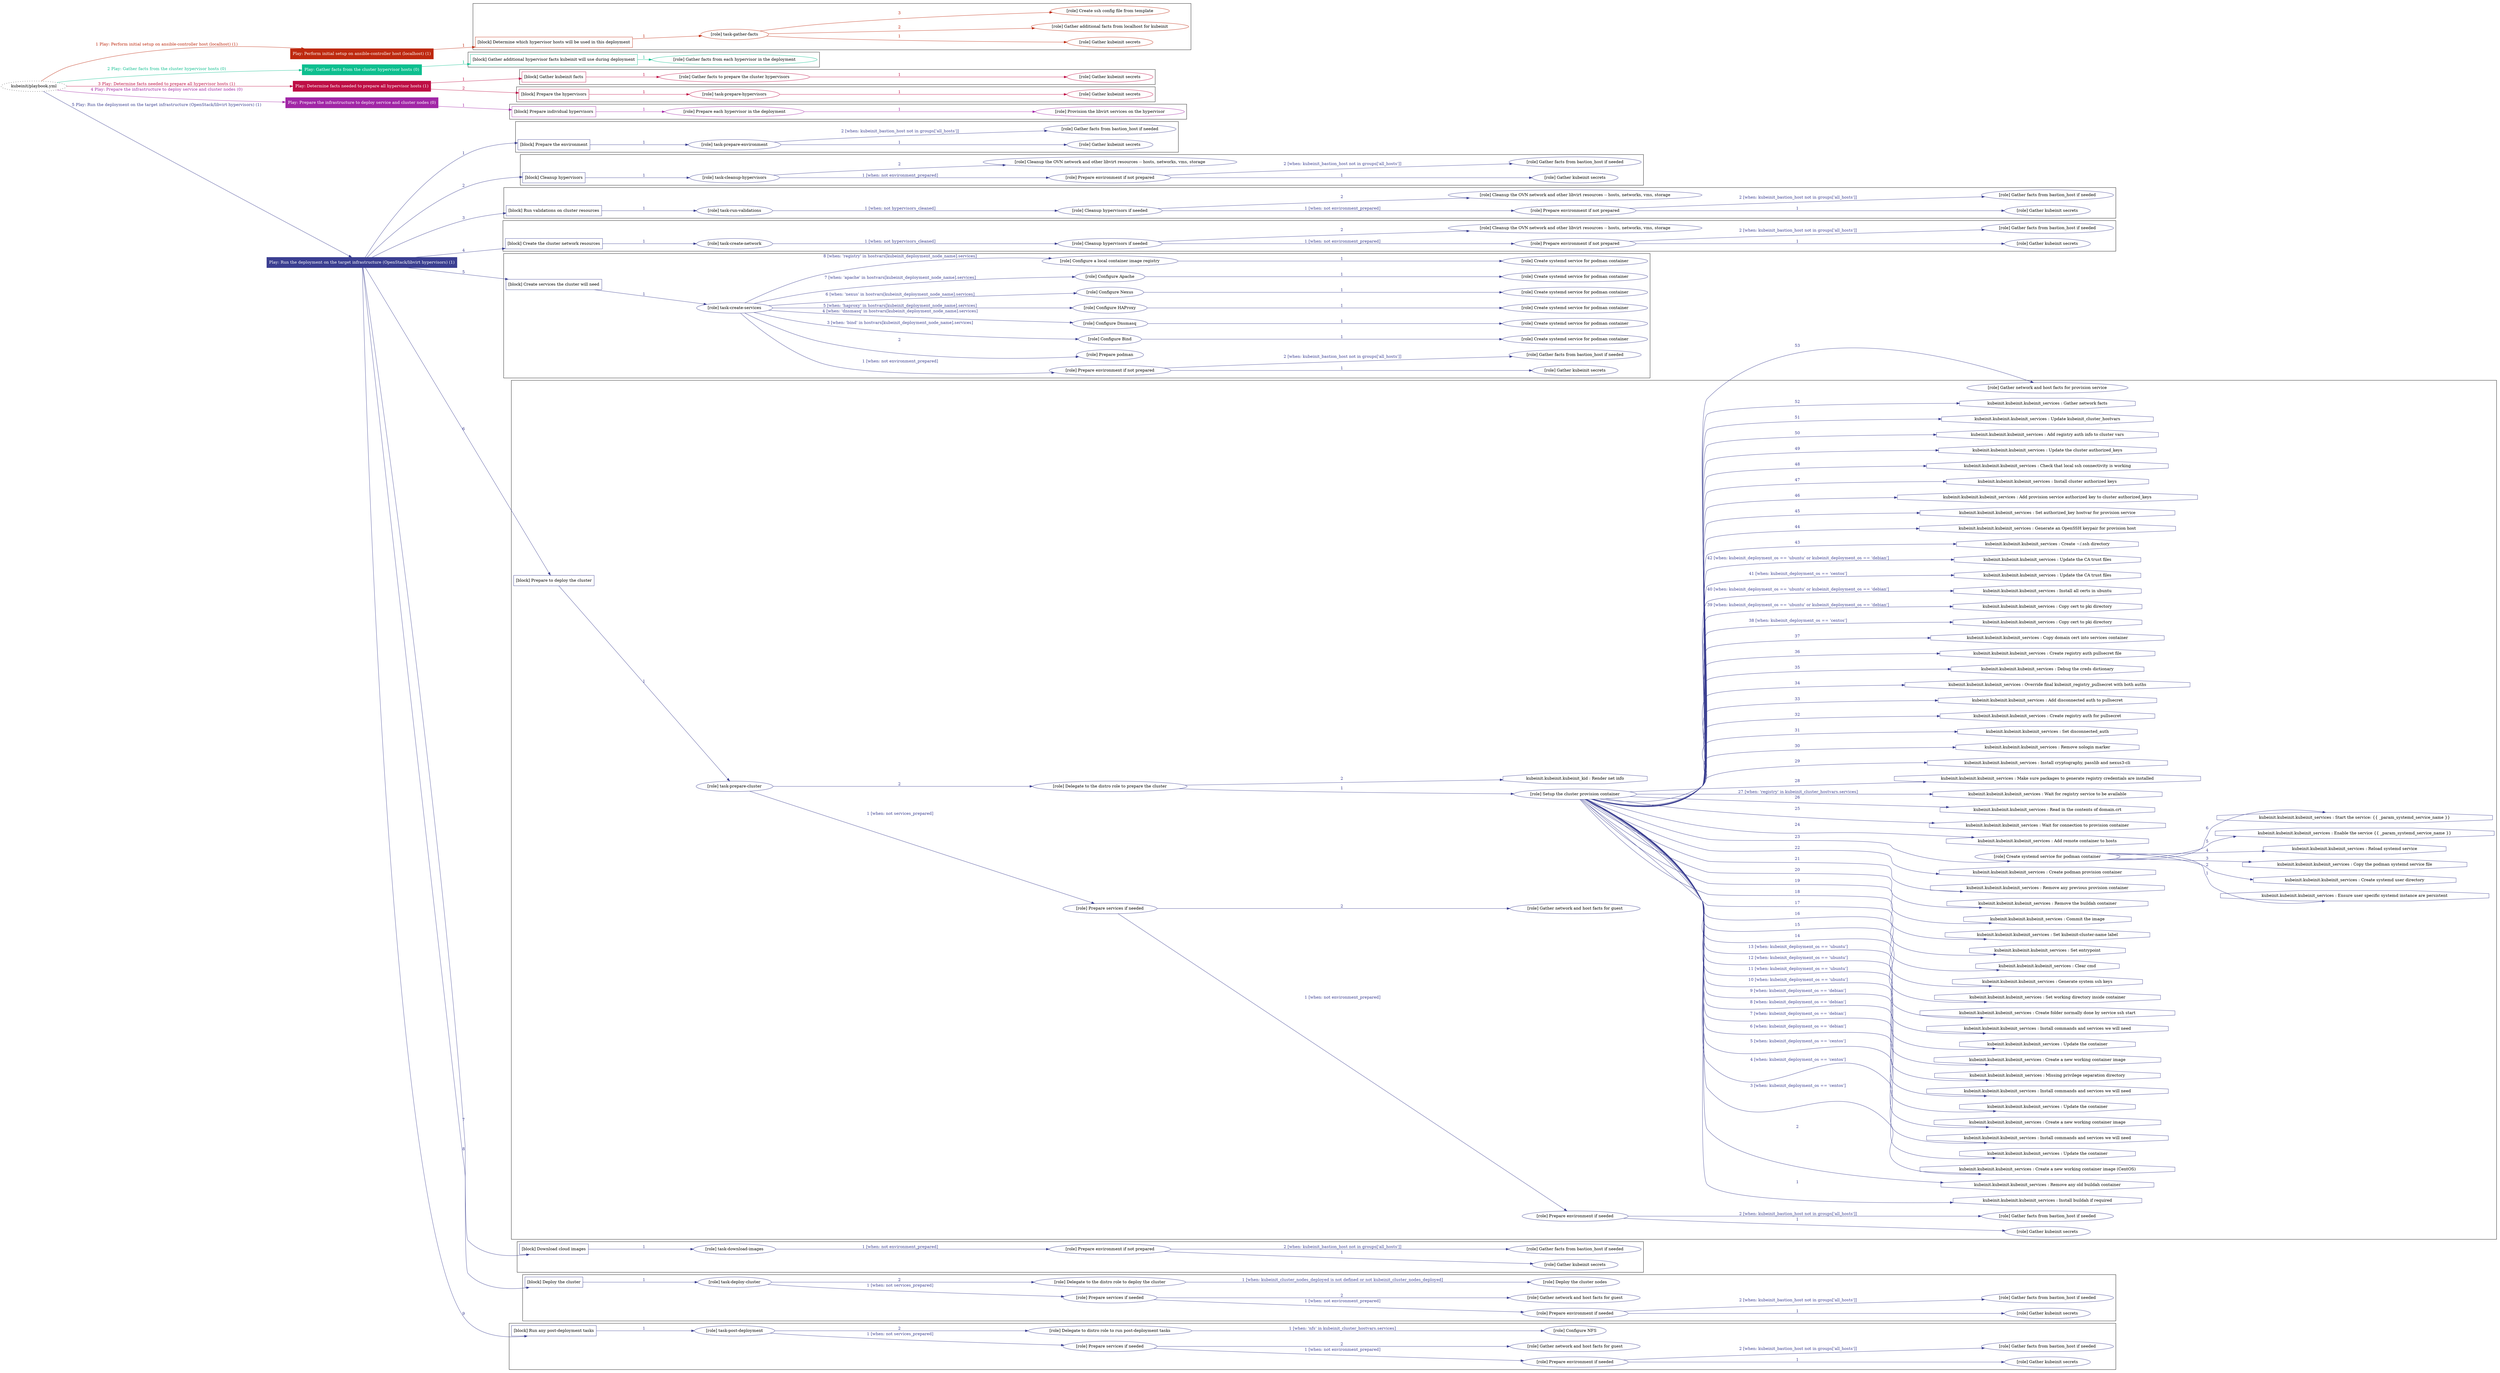 digraph {
	graph [concentrate=true ordering=in rankdir=LR ratio=fill]
	edge [esep=5 sep=10]
	"kubeinit/playbook.yml" [URL="/home/runner/work/kubeinit/kubeinit/kubeinit/playbook.yml" id=playbook_b34b8ce1 style=dotted]
	"kubeinit/playbook.yml" -> play_ac91eed3 [label="1 Play: Perform initial setup on ansible-controller host (localhost) (1)" color="#be290e" fontcolor="#be290e" id=edge_play_ac91eed3 labeltooltip="1 Play: Perform initial setup on ansible-controller host (localhost) (1)" tooltip="1 Play: Perform initial setup on ansible-controller host (localhost) (1)"]
	subgraph "Play: Perform initial setup on ansible-controller host (localhost) (1)" {
		play_ac91eed3 [label="Play: Perform initial setup on ansible-controller host (localhost) (1)" URL="/home/runner/work/kubeinit/kubeinit/kubeinit/playbook.yml" color="#be290e" fontcolor="#ffffff" id=play_ac91eed3 shape=box style=filled tooltip=localhost]
		play_ac91eed3 -> block_fe2766d0 [label=1 color="#be290e" fontcolor="#be290e" id=edge_block_fe2766d0 labeltooltip=1 tooltip=1]
		subgraph cluster_block_fe2766d0 {
			block_fe2766d0 [label="[block] Determine which hypervisor hosts will be used in this deployment" URL="/home/runner/work/kubeinit/kubeinit/kubeinit/playbook.yml" color="#be290e" id=block_fe2766d0 labeltooltip="Determine which hypervisor hosts will be used in this deployment" shape=box tooltip="Determine which hypervisor hosts will be used in this deployment"]
			block_fe2766d0 -> role_256e3659 [label="1 " color="#be290e" fontcolor="#be290e" id=edge_role_256e3659 labeltooltip="1 " tooltip="1 "]
			subgraph "task-gather-facts" {
				role_256e3659 [label="[role] task-gather-facts" URL="/home/runner/work/kubeinit/kubeinit/kubeinit/playbook.yml" color="#be290e" id=role_256e3659 tooltip="task-gather-facts"]
				role_256e3659 -> role_8d3f7b8c [label="1 " color="#be290e" fontcolor="#be290e" id=edge_role_8d3f7b8c labeltooltip="1 " tooltip="1 "]
				subgraph "Gather kubeinit secrets" {
					role_8d3f7b8c [label="[role] Gather kubeinit secrets" URL="/home/runner/.ansible/collections/ansible_collections/kubeinit/kubeinit/roles/kubeinit_prepare/tasks/build_hypervisors_group.yml" color="#be290e" id=role_8d3f7b8c tooltip="Gather kubeinit secrets"]
				}
				role_256e3659 -> role_ca359071 [label="2 " color="#be290e" fontcolor="#be290e" id=edge_role_ca359071 labeltooltip="2 " tooltip="2 "]
				subgraph "Gather additional facts from localhost for kubeinit" {
					role_ca359071 [label="[role] Gather additional facts from localhost for kubeinit" URL="/home/runner/.ansible/collections/ansible_collections/kubeinit/kubeinit/roles/kubeinit_prepare/tasks/build_hypervisors_group.yml" color="#be290e" id=role_ca359071 tooltip="Gather additional facts from localhost for kubeinit"]
				}
				role_256e3659 -> role_dbadbca7 [label="3 " color="#be290e" fontcolor="#be290e" id=edge_role_dbadbca7 labeltooltip="3 " tooltip="3 "]
				subgraph "Create ssh config file from template" {
					role_dbadbca7 [label="[role] Create ssh config file from template" URL="/home/runner/.ansible/collections/ansible_collections/kubeinit/kubeinit/roles/kubeinit_prepare/tasks/build_hypervisors_group.yml" color="#be290e" id=role_dbadbca7 tooltip="Create ssh config file from template"]
				}
			}
		}
	}
	"kubeinit/playbook.yml" -> play_2543adf1 [label="2 Play: Gather facts from the cluster hypervisor hosts (0)" color="#0dbf8f" fontcolor="#0dbf8f" id=edge_play_2543adf1 labeltooltip="2 Play: Gather facts from the cluster hypervisor hosts (0)" tooltip="2 Play: Gather facts from the cluster hypervisor hosts (0)"]
	subgraph "Play: Gather facts from the cluster hypervisor hosts (0)" {
		play_2543adf1 [label="Play: Gather facts from the cluster hypervisor hosts (0)" URL="/home/runner/work/kubeinit/kubeinit/kubeinit/playbook.yml" color="#0dbf8f" fontcolor="#ffffff" id=play_2543adf1 shape=box style=filled tooltip="Play: Gather facts from the cluster hypervisor hosts (0)"]
		play_2543adf1 -> block_9d5e9e07 [label=1 color="#0dbf8f" fontcolor="#0dbf8f" id=edge_block_9d5e9e07 labeltooltip=1 tooltip=1]
		subgraph cluster_block_9d5e9e07 {
			block_9d5e9e07 [label="[block] Gather additional hypervisor facts kubeinit will use during deployment" URL="/home/runner/work/kubeinit/kubeinit/kubeinit/playbook.yml" color="#0dbf8f" id=block_9d5e9e07 labeltooltip="Gather additional hypervisor facts kubeinit will use during deployment" shape=box tooltip="Gather additional hypervisor facts kubeinit will use during deployment"]
			block_9d5e9e07 -> role_aabcb818 [label="1 " color="#0dbf8f" fontcolor="#0dbf8f" id=edge_role_aabcb818 labeltooltip="1 " tooltip="1 "]
			subgraph "Gather facts from each hypervisor in the deployment" {
				role_aabcb818 [label="[role] Gather facts from each hypervisor in the deployment" URL="/home/runner/work/kubeinit/kubeinit/kubeinit/playbook.yml" color="#0dbf8f" id=role_aabcb818 tooltip="Gather facts from each hypervisor in the deployment"]
			}
		}
	}
	"kubeinit/playbook.yml" -> play_82b74905 [label="3 Play: Determine facts needed to prepare all hypervisor hosts (1)" color="#be0e45" fontcolor="#be0e45" id=edge_play_82b74905 labeltooltip="3 Play: Determine facts needed to prepare all hypervisor hosts (1)" tooltip="3 Play: Determine facts needed to prepare all hypervisor hosts (1)"]
	subgraph "Play: Determine facts needed to prepare all hypervisor hosts (1)" {
		play_82b74905 [label="Play: Determine facts needed to prepare all hypervisor hosts (1)" URL="/home/runner/work/kubeinit/kubeinit/kubeinit/playbook.yml" color="#be0e45" fontcolor="#ffffff" id=play_82b74905 shape=box style=filled tooltip=localhost]
		play_82b74905 -> block_4ce832af [label=1 color="#be0e45" fontcolor="#be0e45" id=edge_block_4ce832af labeltooltip=1 tooltip=1]
		subgraph cluster_block_4ce832af {
			block_4ce832af [label="[block] Gather kubeinit facts" URL="/home/runner/work/kubeinit/kubeinit/kubeinit/playbook.yml" color="#be0e45" id=block_4ce832af labeltooltip="Gather kubeinit facts" shape=box tooltip="Gather kubeinit facts"]
			block_4ce832af -> role_0d85e40d [label="1 " color="#be0e45" fontcolor="#be0e45" id=edge_role_0d85e40d labeltooltip="1 " tooltip="1 "]
			subgraph "Gather facts to prepare the cluster hypervisors" {
				role_0d85e40d [label="[role] Gather facts to prepare the cluster hypervisors" URL="/home/runner/work/kubeinit/kubeinit/kubeinit/playbook.yml" color="#be0e45" id=role_0d85e40d tooltip="Gather facts to prepare the cluster hypervisors"]
				role_0d85e40d -> role_4dbd4a69 [label="1 " color="#be0e45" fontcolor="#be0e45" id=edge_role_4dbd4a69 labeltooltip="1 " tooltip="1 "]
				subgraph "Gather kubeinit secrets" {
					role_4dbd4a69 [label="[role] Gather kubeinit secrets" URL="/home/runner/.ansible/collections/ansible_collections/kubeinit/kubeinit/roles/kubeinit_prepare/tasks/gather_kubeinit_facts.yml" color="#be0e45" id=role_4dbd4a69 tooltip="Gather kubeinit secrets"]
				}
			}
		}
		play_82b74905 -> block_ad247ce6 [label=2 color="#be0e45" fontcolor="#be0e45" id=edge_block_ad247ce6 labeltooltip=2 tooltip=2]
		subgraph cluster_block_ad247ce6 {
			block_ad247ce6 [label="[block] Prepare the hypervisors" URL="/home/runner/work/kubeinit/kubeinit/kubeinit/playbook.yml" color="#be0e45" id=block_ad247ce6 labeltooltip="Prepare the hypervisors" shape=box tooltip="Prepare the hypervisors"]
			block_ad247ce6 -> role_0c6180a2 [label="1 " color="#be0e45" fontcolor="#be0e45" id=edge_role_0c6180a2 labeltooltip="1 " tooltip="1 "]
			subgraph "task-prepare-hypervisors" {
				role_0c6180a2 [label="[role] task-prepare-hypervisors" URL="/home/runner/work/kubeinit/kubeinit/kubeinit/playbook.yml" color="#be0e45" id=role_0c6180a2 tooltip="task-prepare-hypervisors"]
				role_0c6180a2 -> role_c4205fe1 [label="1 " color="#be0e45" fontcolor="#be0e45" id=edge_role_c4205fe1 labeltooltip="1 " tooltip="1 "]
				subgraph "Gather kubeinit secrets" {
					role_c4205fe1 [label="[role] Gather kubeinit secrets" URL="/home/runner/.ansible/collections/ansible_collections/kubeinit/kubeinit/roles/kubeinit_prepare/tasks/gather_kubeinit_facts.yml" color="#be0e45" id=role_c4205fe1 tooltip="Gather kubeinit secrets"]
				}
			}
		}
	}
	"kubeinit/playbook.yml" -> play_55841b62 [label="4 Play: Prepare the infrastructure to deploy service and cluster nodes (0)" color="#a126a6" fontcolor="#a126a6" id=edge_play_55841b62 labeltooltip="4 Play: Prepare the infrastructure to deploy service and cluster nodes (0)" tooltip="4 Play: Prepare the infrastructure to deploy service and cluster nodes (0)"]
	subgraph "Play: Prepare the infrastructure to deploy service and cluster nodes (0)" {
		play_55841b62 [label="Play: Prepare the infrastructure to deploy service and cluster nodes (0)" URL="/home/runner/work/kubeinit/kubeinit/kubeinit/playbook.yml" color="#a126a6" fontcolor="#ffffff" id=play_55841b62 shape=box style=filled tooltip="Play: Prepare the infrastructure to deploy service and cluster nodes (0)"]
		play_55841b62 -> block_75faf9c1 [label=1 color="#a126a6" fontcolor="#a126a6" id=edge_block_75faf9c1 labeltooltip=1 tooltip=1]
		subgraph cluster_block_75faf9c1 {
			block_75faf9c1 [label="[block] Prepare individual hypervisors" URL="/home/runner/work/kubeinit/kubeinit/kubeinit/playbook.yml" color="#a126a6" id=block_75faf9c1 labeltooltip="Prepare individual hypervisors" shape=box tooltip="Prepare individual hypervisors"]
			block_75faf9c1 -> role_2d18cfaf [label="1 " color="#a126a6" fontcolor="#a126a6" id=edge_role_2d18cfaf labeltooltip="1 " tooltip="1 "]
			subgraph "Prepare each hypervisor in the deployment" {
				role_2d18cfaf [label="[role] Prepare each hypervisor in the deployment" URL="/home/runner/work/kubeinit/kubeinit/kubeinit/playbook.yml" color="#a126a6" id=role_2d18cfaf tooltip="Prepare each hypervisor in the deployment"]
				role_2d18cfaf -> role_ab581fef [label="1 " color="#a126a6" fontcolor="#a126a6" id=edge_role_ab581fef labeltooltip="1 " tooltip="1 "]
				subgraph "Provision the libvirt services on the hypervisor" {
					role_ab581fef [label="[role] Provision the libvirt services on the hypervisor" URL="/home/runner/.ansible/collections/ansible_collections/kubeinit/kubeinit/roles/kubeinit_prepare/tasks/prepare_hypervisor.yml" color="#a126a6" id=role_ab581fef tooltip="Provision the libvirt services on the hypervisor"]
				}
			}
		}
	}
	"kubeinit/playbook.yml" -> play_24ce9968 [label="5 Play: Run the deployment on the target infrastructure (OpenStack/libvirt hypervisors) (1)" color="#3b3f91" fontcolor="#3b3f91" id=edge_play_24ce9968 labeltooltip="5 Play: Run the deployment on the target infrastructure (OpenStack/libvirt hypervisors) (1)" tooltip="5 Play: Run the deployment on the target infrastructure (OpenStack/libvirt hypervisors) (1)"]
	subgraph "Play: Run the deployment on the target infrastructure (OpenStack/libvirt hypervisors) (1)" {
		play_24ce9968 [label="Play: Run the deployment on the target infrastructure (OpenStack/libvirt hypervisors) (1)" URL="/home/runner/work/kubeinit/kubeinit/kubeinit/playbook.yml" color="#3b3f91" fontcolor="#ffffff" id=play_24ce9968 shape=box style=filled tooltip=localhost]
		play_24ce9968 -> block_8bb71c18 [label=1 color="#3b3f91" fontcolor="#3b3f91" id=edge_block_8bb71c18 labeltooltip=1 tooltip=1]
		subgraph cluster_block_8bb71c18 {
			block_8bb71c18 [label="[block] Prepare the environment" URL="/home/runner/work/kubeinit/kubeinit/kubeinit/playbook.yml" color="#3b3f91" id=block_8bb71c18 labeltooltip="Prepare the environment" shape=box tooltip="Prepare the environment"]
			block_8bb71c18 -> role_88b4e399 [label="1 " color="#3b3f91" fontcolor="#3b3f91" id=edge_role_88b4e399 labeltooltip="1 " tooltip="1 "]
			subgraph "task-prepare-environment" {
				role_88b4e399 [label="[role] task-prepare-environment" URL="/home/runner/work/kubeinit/kubeinit/kubeinit/playbook.yml" color="#3b3f91" id=role_88b4e399 tooltip="task-prepare-environment"]
				role_88b4e399 -> role_e96efa7f [label="1 " color="#3b3f91" fontcolor="#3b3f91" id=edge_role_e96efa7f labeltooltip="1 " tooltip="1 "]
				subgraph "Gather kubeinit secrets" {
					role_e96efa7f [label="[role] Gather kubeinit secrets" URL="/home/runner/.ansible/collections/ansible_collections/kubeinit/kubeinit/roles/kubeinit_prepare/tasks/gather_kubeinit_facts.yml" color="#3b3f91" id=role_e96efa7f tooltip="Gather kubeinit secrets"]
				}
				role_88b4e399 -> role_5403fe7b [label="2 [when: kubeinit_bastion_host not in groups['all_hosts']]" color="#3b3f91" fontcolor="#3b3f91" id=edge_role_5403fe7b labeltooltip="2 [when: kubeinit_bastion_host not in groups['all_hosts']]" tooltip="2 [when: kubeinit_bastion_host not in groups['all_hosts']]"]
				subgraph "Gather facts from bastion_host if needed" {
					role_5403fe7b [label="[role] Gather facts from bastion_host if needed" URL="/home/runner/.ansible/collections/ansible_collections/kubeinit/kubeinit/roles/kubeinit_prepare/tasks/main.yml" color="#3b3f91" id=role_5403fe7b tooltip="Gather facts from bastion_host if needed"]
				}
			}
		}
		play_24ce9968 -> block_3b23366d [label=2 color="#3b3f91" fontcolor="#3b3f91" id=edge_block_3b23366d labeltooltip=2 tooltip=2]
		subgraph cluster_block_3b23366d {
			block_3b23366d [label="[block] Cleanup hypervisors" URL="/home/runner/work/kubeinit/kubeinit/kubeinit/playbook.yml" color="#3b3f91" id=block_3b23366d labeltooltip="Cleanup hypervisors" shape=box tooltip="Cleanup hypervisors"]
			block_3b23366d -> role_dc9d1605 [label="1 " color="#3b3f91" fontcolor="#3b3f91" id=edge_role_dc9d1605 labeltooltip="1 " tooltip="1 "]
			subgraph "task-cleanup-hypervisors" {
				role_dc9d1605 [label="[role] task-cleanup-hypervisors" URL="/home/runner/work/kubeinit/kubeinit/kubeinit/playbook.yml" color="#3b3f91" id=role_dc9d1605 tooltip="task-cleanup-hypervisors"]
				role_dc9d1605 -> role_0723ea5b [label="1 [when: not environment_prepared]" color="#3b3f91" fontcolor="#3b3f91" id=edge_role_0723ea5b labeltooltip="1 [when: not environment_prepared]" tooltip="1 [when: not environment_prepared]"]
				subgraph "Prepare environment if not prepared" {
					role_0723ea5b [label="[role] Prepare environment if not prepared" URL="/home/runner/.ansible/collections/ansible_collections/kubeinit/kubeinit/roles/kubeinit_libvirt/tasks/cleanup_hypervisors.yml" color="#3b3f91" id=role_0723ea5b tooltip="Prepare environment if not prepared"]
					role_0723ea5b -> role_711eb4e5 [label="1 " color="#3b3f91" fontcolor="#3b3f91" id=edge_role_711eb4e5 labeltooltip="1 " tooltip="1 "]
					subgraph "Gather kubeinit secrets" {
						role_711eb4e5 [label="[role] Gather kubeinit secrets" URL="/home/runner/.ansible/collections/ansible_collections/kubeinit/kubeinit/roles/kubeinit_prepare/tasks/gather_kubeinit_facts.yml" color="#3b3f91" id=role_711eb4e5 tooltip="Gather kubeinit secrets"]
					}
					role_0723ea5b -> role_5b86a2e7 [label="2 [when: kubeinit_bastion_host not in groups['all_hosts']]" color="#3b3f91" fontcolor="#3b3f91" id=edge_role_5b86a2e7 labeltooltip="2 [when: kubeinit_bastion_host not in groups['all_hosts']]" tooltip="2 [when: kubeinit_bastion_host not in groups['all_hosts']]"]
					subgraph "Gather facts from bastion_host if needed" {
						role_5b86a2e7 [label="[role] Gather facts from bastion_host if needed" URL="/home/runner/.ansible/collections/ansible_collections/kubeinit/kubeinit/roles/kubeinit_prepare/tasks/main.yml" color="#3b3f91" id=role_5b86a2e7 tooltip="Gather facts from bastion_host if needed"]
					}
				}
				role_dc9d1605 -> role_62756982 [label="2 " color="#3b3f91" fontcolor="#3b3f91" id=edge_role_62756982 labeltooltip="2 " tooltip="2 "]
				subgraph "Cleanup the OVN network and other libvirt resources -- hosts, networks, vms, storage" {
					role_62756982 [label="[role] Cleanup the OVN network and other libvirt resources -- hosts, networks, vms, storage" URL="/home/runner/.ansible/collections/ansible_collections/kubeinit/kubeinit/roles/kubeinit_libvirt/tasks/cleanup_hypervisors.yml" color="#3b3f91" id=role_62756982 tooltip="Cleanup the OVN network and other libvirt resources -- hosts, networks, vms, storage"]
				}
			}
		}
		play_24ce9968 -> block_2704f0d4 [label=3 color="#3b3f91" fontcolor="#3b3f91" id=edge_block_2704f0d4 labeltooltip=3 tooltip=3]
		subgraph cluster_block_2704f0d4 {
			block_2704f0d4 [label="[block] Run validations on cluster resources" URL="/home/runner/work/kubeinit/kubeinit/kubeinit/playbook.yml" color="#3b3f91" id=block_2704f0d4 labeltooltip="Run validations on cluster resources" shape=box tooltip="Run validations on cluster resources"]
			block_2704f0d4 -> role_6358ab63 [label="1 " color="#3b3f91" fontcolor="#3b3f91" id=edge_role_6358ab63 labeltooltip="1 " tooltip="1 "]
			subgraph "task-run-validations" {
				role_6358ab63 [label="[role] task-run-validations" URL="/home/runner/work/kubeinit/kubeinit/kubeinit/playbook.yml" color="#3b3f91" id=role_6358ab63 tooltip="task-run-validations"]
				role_6358ab63 -> role_057afb0f [label="1 [when: not hypervisors_cleaned]" color="#3b3f91" fontcolor="#3b3f91" id=edge_role_057afb0f labeltooltip="1 [when: not hypervisors_cleaned]" tooltip="1 [when: not hypervisors_cleaned]"]
				subgraph "Cleanup hypervisors if needed" {
					role_057afb0f [label="[role] Cleanup hypervisors if needed" URL="/home/runner/.ansible/collections/ansible_collections/kubeinit/kubeinit/roles/kubeinit_validations/tasks/main.yml" color="#3b3f91" id=role_057afb0f tooltip="Cleanup hypervisors if needed"]
					role_057afb0f -> role_a167babf [label="1 [when: not environment_prepared]" color="#3b3f91" fontcolor="#3b3f91" id=edge_role_a167babf labeltooltip="1 [when: not environment_prepared]" tooltip="1 [when: not environment_prepared]"]
					subgraph "Prepare environment if not prepared" {
						role_a167babf [label="[role] Prepare environment if not prepared" URL="/home/runner/.ansible/collections/ansible_collections/kubeinit/kubeinit/roles/kubeinit_libvirt/tasks/cleanup_hypervisors.yml" color="#3b3f91" id=role_a167babf tooltip="Prepare environment if not prepared"]
						role_a167babf -> role_5c502660 [label="1 " color="#3b3f91" fontcolor="#3b3f91" id=edge_role_5c502660 labeltooltip="1 " tooltip="1 "]
						subgraph "Gather kubeinit secrets" {
							role_5c502660 [label="[role] Gather kubeinit secrets" URL="/home/runner/.ansible/collections/ansible_collections/kubeinit/kubeinit/roles/kubeinit_prepare/tasks/gather_kubeinit_facts.yml" color="#3b3f91" id=role_5c502660 tooltip="Gather kubeinit secrets"]
						}
						role_a167babf -> role_76d57293 [label="2 [when: kubeinit_bastion_host not in groups['all_hosts']]" color="#3b3f91" fontcolor="#3b3f91" id=edge_role_76d57293 labeltooltip="2 [when: kubeinit_bastion_host not in groups['all_hosts']]" tooltip="2 [when: kubeinit_bastion_host not in groups['all_hosts']]"]
						subgraph "Gather facts from bastion_host if needed" {
							role_76d57293 [label="[role] Gather facts from bastion_host if needed" URL="/home/runner/.ansible/collections/ansible_collections/kubeinit/kubeinit/roles/kubeinit_prepare/tasks/main.yml" color="#3b3f91" id=role_76d57293 tooltip="Gather facts from bastion_host if needed"]
						}
					}
					role_057afb0f -> role_1fac543d [label="2 " color="#3b3f91" fontcolor="#3b3f91" id=edge_role_1fac543d labeltooltip="2 " tooltip="2 "]
					subgraph "Cleanup the OVN network and other libvirt resources -- hosts, networks, vms, storage" {
						role_1fac543d [label="[role] Cleanup the OVN network and other libvirt resources -- hosts, networks, vms, storage" URL="/home/runner/.ansible/collections/ansible_collections/kubeinit/kubeinit/roles/kubeinit_libvirt/tasks/cleanup_hypervisors.yml" color="#3b3f91" id=role_1fac543d tooltip="Cleanup the OVN network and other libvirt resources -- hosts, networks, vms, storage"]
					}
				}
			}
		}
		play_24ce9968 -> block_78241c31 [label=4 color="#3b3f91" fontcolor="#3b3f91" id=edge_block_78241c31 labeltooltip=4 tooltip=4]
		subgraph cluster_block_78241c31 {
			block_78241c31 [label="[block] Create the cluster network resources" URL="/home/runner/work/kubeinit/kubeinit/kubeinit/playbook.yml" color="#3b3f91" id=block_78241c31 labeltooltip="Create the cluster network resources" shape=box tooltip="Create the cluster network resources"]
			block_78241c31 -> role_108bf6a1 [label="1 " color="#3b3f91" fontcolor="#3b3f91" id=edge_role_108bf6a1 labeltooltip="1 " tooltip="1 "]
			subgraph "task-create-network" {
				role_108bf6a1 [label="[role] task-create-network" URL="/home/runner/work/kubeinit/kubeinit/kubeinit/playbook.yml" color="#3b3f91" id=role_108bf6a1 tooltip="task-create-network"]
				role_108bf6a1 -> role_90820472 [label="1 [when: not hypervisors_cleaned]" color="#3b3f91" fontcolor="#3b3f91" id=edge_role_90820472 labeltooltip="1 [when: not hypervisors_cleaned]" tooltip="1 [when: not hypervisors_cleaned]"]
				subgraph "Cleanup hypervisors if needed" {
					role_90820472 [label="[role] Cleanup hypervisors if needed" URL="/home/runner/.ansible/collections/ansible_collections/kubeinit/kubeinit/roles/kubeinit_libvirt/tasks/create_network.yml" color="#3b3f91" id=role_90820472 tooltip="Cleanup hypervisors if needed"]
					role_90820472 -> role_d8114884 [label="1 [when: not environment_prepared]" color="#3b3f91" fontcolor="#3b3f91" id=edge_role_d8114884 labeltooltip="1 [when: not environment_prepared]" tooltip="1 [when: not environment_prepared]"]
					subgraph "Prepare environment if not prepared" {
						role_d8114884 [label="[role] Prepare environment if not prepared" URL="/home/runner/.ansible/collections/ansible_collections/kubeinit/kubeinit/roles/kubeinit_libvirt/tasks/cleanup_hypervisors.yml" color="#3b3f91" id=role_d8114884 tooltip="Prepare environment if not prepared"]
						role_d8114884 -> role_ae9d1ba5 [label="1 " color="#3b3f91" fontcolor="#3b3f91" id=edge_role_ae9d1ba5 labeltooltip="1 " tooltip="1 "]
						subgraph "Gather kubeinit secrets" {
							role_ae9d1ba5 [label="[role] Gather kubeinit secrets" URL="/home/runner/.ansible/collections/ansible_collections/kubeinit/kubeinit/roles/kubeinit_prepare/tasks/gather_kubeinit_facts.yml" color="#3b3f91" id=role_ae9d1ba5 tooltip="Gather kubeinit secrets"]
						}
						role_d8114884 -> role_0552c8cf [label="2 [when: kubeinit_bastion_host not in groups['all_hosts']]" color="#3b3f91" fontcolor="#3b3f91" id=edge_role_0552c8cf labeltooltip="2 [when: kubeinit_bastion_host not in groups['all_hosts']]" tooltip="2 [when: kubeinit_bastion_host not in groups['all_hosts']]"]
						subgraph "Gather facts from bastion_host if needed" {
							role_0552c8cf [label="[role] Gather facts from bastion_host if needed" URL="/home/runner/.ansible/collections/ansible_collections/kubeinit/kubeinit/roles/kubeinit_prepare/tasks/main.yml" color="#3b3f91" id=role_0552c8cf tooltip="Gather facts from bastion_host if needed"]
						}
					}
					role_90820472 -> role_3c9993e4 [label="2 " color="#3b3f91" fontcolor="#3b3f91" id=edge_role_3c9993e4 labeltooltip="2 " tooltip="2 "]
					subgraph "Cleanup the OVN network and other libvirt resources -- hosts, networks, vms, storage" {
						role_3c9993e4 [label="[role] Cleanup the OVN network and other libvirt resources -- hosts, networks, vms, storage" URL="/home/runner/.ansible/collections/ansible_collections/kubeinit/kubeinit/roles/kubeinit_libvirt/tasks/cleanup_hypervisors.yml" color="#3b3f91" id=role_3c9993e4 tooltip="Cleanup the OVN network and other libvirt resources -- hosts, networks, vms, storage"]
					}
				}
			}
		}
		play_24ce9968 -> block_51ff497c [label=5 color="#3b3f91" fontcolor="#3b3f91" id=edge_block_51ff497c labeltooltip=5 tooltip=5]
		subgraph cluster_block_51ff497c {
			block_51ff497c [label="[block] Create services the cluster will need" URL="/home/runner/work/kubeinit/kubeinit/kubeinit/playbook.yml" color="#3b3f91" id=block_51ff497c labeltooltip="Create services the cluster will need" shape=box tooltip="Create services the cluster will need"]
			block_51ff497c -> role_dabae15e [label="1 " color="#3b3f91" fontcolor="#3b3f91" id=edge_role_dabae15e labeltooltip="1 " tooltip="1 "]
			subgraph "task-create-services" {
				role_dabae15e [label="[role] task-create-services" URL="/home/runner/work/kubeinit/kubeinit/kubeinit/playbook.yml" color="#3b3f91" id=role_dabae15e tooltip="task-create-services"]
				role_dabae15e -> role_4659ef38 [label="1 [when: not environment_prepared]" color="#3b3f91" fontcolor="#3b3f91" id=edge_role_4659ef38 labeltooltip="1 [when: not environment_prepared]" tooltip="1 [when: not environment_prepared]"]
				subgraph "Prepare environment if not prepared" {
					role_4659ef38 [label="[role] Prepare environment if not prepared" URL="/home/runner/.ansible/collections/ansible_collections/kubeinit/kubeinit/roles/kubeinit_services/tasks/main.yml" color="#3b3f91" id=role_4659ef38 tooltip="Prepare environment if not prepared"]
					role_4659ef38 -> role_70e20e62 [label="1 " color="#3b3f91" fontcolor="#3b3f91" id=edge_role_70e20e62 labeltooltip="1 " tooltip="1 "]
					subgraph "Gather kubeinit secrets" {
						role_70e20e62 [label="[role] Gather kubeinit secrets" URL="/home/runner/.ansible/collections/ansible_collections/kubeinit/kubeinit/roles/kubeinit_prepare/tasks/gather_kubeinit_facts.yml" color="#3b3f91" id=role_70e20e62 tooltip="Gather kubeinit secrets"]
					}
					role_4659ef38 -> role_9506c41f [label="2 [when: kubeinit_bastion_host not in groups['all_hosts']]" color="#3b3f91" fontcolor="#3b3f91" id=edge_role_9506c41f labeltooltip="2 [when: kubeinit_bastion_host not in groups['all_hosts']]" tooltip="2 [when: kubeinit_bastion_host not in groups['all_hosts']]"]
					subgraph "Gather facts from bastion_host if needed" {
						role_9506c41f [label="[role] Gather facts from bastion_host if needed" URL="/home/runner/.ansible/collections/ansible_collections/kubeinit/kubeinit/roles/kubeinit_prepare/tasks/main.yml" color="#3b3f91" id=role_9506c41f tooltip="Gather facts from bastion_host if needed"]
					}
				}
				role_dabae15e -> role_e59195df [label="2 " color="#3b3f91" fontcolor="#3b3f91" id=edge_role_e59195df labeltooltip="2 " tooltip="2 "]
				subgraph "Prepare podman" {
					role_e59195df [label="[role] Prepare podman" URL="/home/runner/.ansible/collections/ansible_collections/kubeinit/kubeinit/roles/kubeinit_services/tasks/00_create_service_pod.yml" color="#3b3f91" id=role_e59195df tooltip="Prepare podman"]
				}
				role_dabae15e -> role_be3b6e92 [label="3 [when: 'bind' in hostvars[kubeinit_deployment_node_name].services]" color="#3b3f91" fontcolor="#3b3f91" id=edge_role_be3b6e92 labeltooltip="3 [when: 'bind' in hostvars[kubeinit_deployment_node_name].services]" tooltip="3 [when: 'bind' in hostvars[kubeinit_deployment_node_name].services]"]
				subgraph "Configure Bind" {
					role_be3b6e92 [label="[role] Configure Bind" URL="/home/runner/.ansible/collections/ansible_collections/kubeinit/kubeinit/roles/kubeinit_services/tasks/start_services_containers.yml" color="#3b3f91" id=role_be3b6e92 tooltip="Configure Bind"]
					role_be3b6e92 -> role_5b16b29c [label="1 " color="#3b3f91" fontcolor="#3b3f91" id=edge_role_5b16b29c labeltooltip="1 " tooltip="1 "]
					subgraph "Create systemd service for podman container" {
						role_5b16b29c [label="[role] Create systemd service for podman container" URL="/home/runner/.ansible/collections/ansible_collections/kubeinit/kubeinit/roles/kubeinit_bind/tasks/main.yml" color="#3b3f91" id=role_5b16b29c tooltip="Create systemd service for podman container"]
					}
				}
				role_dabae15e -> role_404118f2 [label="4 [when: 'dnsmasq' in hostvars[kubeinit_deployment_node_name].services]" color="#3b3f91" fontcolor="#3b3f91" id=edge_role_404118f2 labeltooltip="4 [when: 'dnsmasq' in hostvars[kubeinit_deployment_node_name].services]" tooltip="4 [when: 'dnsmasq' in hostvars[kubeinit_deployment_node_name].services]"]
				subgraph "Configure Dnsmasq" {
					role_404118f2 [label="[role] Configure Dnsmasq" URL="/home/runner/.ansible/collections/ansible_collections/kubeinit/kubeinit/roles/kubeinit_services/tasks/start_services_containers.yml" color="#3b3f91" id=role_404118f2 tooltip="Configure Dnsmasq"]
					role_404118f2 -> role_e11dafc6 [label="1 " color="#3b3f91" fontcolor="#3b3f91" id=edge_role_e11dafc6 labeltooltip="1 " tooltip="1 "]
					subgraph "Create systemd service for podman container" {
						role_e11dafc6 [label="[role] Create systemd service for podman container" URL="/home/runner/.ansible/collections/ansible_collections/kubeinit/kubeinit/roles/kubeinit_dnsmasq/tasks/main.yml" color="#3b3f91" id=role_e11dafc6 tooltip="Create systemd service for podman container"]
					}
				}
				role_dabae15e -> role_a258f494 [label="5 [when: 'haproxy' in hostvars[kubeinit_deployment_node_name].services]" color="#3b3f91" fontcolor="#3b3f91" id=edge_role_a258f494 labeltooltip="5 [when: 'haproxy' in hostvars[kubeinit_deployment_node_name].services]" tooltip="5 [when: 'haproxy' in hostvars[kubeinit_deployment_node_name].services]"]
				subgraph "Configure HAProxy" {
					role_a258f494 [label="[role] Configure HAProxy" URL="/home/runner/.ansible/collections/ansible_collections/kubeinit/kubeinit/roles/kubeinit_services/tasks/start_services_containers.yml" color="#3b3f91" id=role_a258f494 tooltip="Configure HAProxy"]
					role_a258f494 -> role_2a30ce31 [label="1 " color="#3b3f91" fontcolor="#3b3f91" id=edge_role_2a30ce31 labeltooltip="1 " tooltip="1 "]
					subgraph "Create systemd service for podman container" {
						role_2a30ce31 [label="[role] Create systemd service for podman container" URL="/home/runner/.ansible/collections/ansible_collections/kubeinit/kubeinit/roles/kubeinit_haproxy/tasks/main.yml" color="#3b3f91" id=role_2a30ce31 tooltip="Create systemd service for podman container"]
					}
				}
				role_dabae15e -> role_74ab7194 [label="6 [when: 'nexus' in hostvars[kubeinit_deployment_node_name].services]" color="#3b3f91" fontcolor="#3b3f91" id=edge_role_74ab7194 labeltooltip="6 [when: 'nexus' in hostvars[kubeinit_deployment_node_name].services]" tooltip="6 [when: 'nexus' in hostvars[kubeinit_deployment_node_name].services]"]
				subgraph "Configure Nexus" {
					role_74ab7194 [label="[role] Configure Nexus" URL="/home/runner/.ansible/collections/ansible_collections/kubeinit/kubeinit/roles/kubeinit_services/tasks/start_services_containers.yml" color="#3b3f91" id=role_74ab7194 tooltip="Configure Nexus"]
					role_74ab7194 -> role_b7d3ada5 [label="1 " color="#3b3f91" fontcolor="#3b3f91" id=edge_role_b7d3ada5 labeltooltip="1 " tooltip="1 "]
					subgraph "Create systemd service for podman container" {
						role_b7d3ada5 [label="[role] Create systemd service for podman container" URL="/home/runner/.ansible/collections/ansible_collections/kubeinit/kubeinit/roles/kubeinit_nexus/tasks/main.yml" color="#3b3f91" id=role_b7d3ada5 tooltip="Create systemd service for podman container"]
					}
				}
				role_dabae15e -> role_6c195cb3 [label="7 [when: 'apache' in hostvars[kubeinit_deployment_node_name].services]" color="#3b3f91" fontcolor="#3b3f91" id=edge_role_6c195cb3 labeltooltip="7 [when: 'apache' in hostvars[kubeinit_deployment_node_name].services]" tooltip="7 [when: 'apache' in hostvars[kubeinit_deployment_node_name].services]"]
				subgraph "Configure Apache" {
					role_6c195cb3 [label="[role] Configure Apache" URL="/home/runner/.ansible/collections/ansible_collections/kubeinit/kubeinit/roles/kubeinit_services/tasks/start_services_containers.yml" color="#3b3f91" id=role_6c195cb3 tooltip="Configure Apache"]
					role_6c195cb3 -> role_2027471d [label="1 " color="#3b3f91" fontcolor="#3b3f91" id=edge_role_2027471d labeltooltip="1 " tooltip="1 "]
					subgraph "Create systemd service for podman container" {
						role_2027471d [label="[role] Create systemd service for podman container" URL="/home/runner/.ansible/collections/ansible_collections/kubeinit/kubeinit/roles/kubeinit_apache/tasks/main.yml" color="#3b3f91" id=role_2027471d tooltip="Create systemd service for podman container"]
					}
				}
				role_dabae15e -> role_1ffc3f7d [label="8 [when: 'registry' in hostvars[kubeinit_deployment_node_name].services]" color="#3b3f91" fontcolor="#3b3f91" id=edge_role_1ffc3f7d labeltooltip="8 [when: 'registry' in hostvars[kubeinit_deployment_node_name].services]" tooltip="8 [when: 'registry' in hostvars[kubeinit_deployment_node_name].services]"]
				subgraph "Configure a local container image registry" {
					role_1ffc3f7d [label="[role] Configure a local container image registry" URL="/home/runner/.ansible/collections/ansible_collections/kubeinit/kubeinit/roles/kubeinit_services/tasks/start_services_containers.yml" color="#3b3f91" id=role_1ffc3f7d tooltip="Configure a local container image registry"]
					role_1ffc3f7d -> role_d38ea58b [label="1 " color="#3b3f91" fontcolor="#3b3f91" id=edge_role_d38ea58b labeltooltip="1 " tooltip="1 "]
					subgraph "Create systemd service for podman container" {
						role_d38ea58b [label="[role] Create systemd service for podman container" URL="/home/runner/.ansible/collections/ansible_collections/kubeinit/kubeinit/roles/kubeinit_registry/tasks/main.yml" color="#3b3f91" id=role_d38ea58b tooltip="Create systemd service for podman container"]
					}
				}
			}
		}
		play_24ce9968 -> block_b01d743b [label=6 color="#3b3f91" fontcolor="#3b3f91" id=edge_block_b01d743b labeltooltip=6 tooltip=6]
		subgraph cluster_block_b01d743b {
			block_b01d743b [label="[block] Prepare to deploy the cluster" URL="/home/runner/work/kubeinit/kubeinit/kubeinit/playbook.yml" color="#3b3f91" id=block_b01d743b labeltooltip="Prepare to deploy the cluster" shape=box tooltip="Prepare to deploy the cluster"]
			block_b01d743b -> role_78384918 [label="1 " color="#3b3f91" fontcolor="#3b3f91" id=edge_role_78384918 labeltooltip="1 " tooltip="1 "]
			subgraph "task-prepare-cluster" {
				role_78384918 [label="[role] task-prepare-cluster" URL="/home/runner/work/kubeinit/kubeinit/kubeinit/playbook.yml" color="#3b3f91" id=role_78384918 tooltip="task-prepare-cluster"]
				role_78384918 -> role_a822fa43 [label="1 [when: not services_prepared]" color="#3b3f91" fontcolor="#3b3f91" id=edge_role_a822fa43 labeltooltip="1 [when: not services_prepared]" tooltip="1 [when: not services_prepared]"]
				subgraph "Prepare services if needed" {
					role_a822fa43 [label="[role] Prepare services if needed" URL="/home/runner/.ansible/collections/ansible_collections/kubeinit/kubeinit/roles/kubeinit_prepare/tasks/prepare_cluster.yml" color="#3b3f91" id=role_a822fa43 tooltip="Prepare services if needed"]
					role_a822fa43 -> role_c2ebe150 [label="1 [when: not environment_prepared]" color="#3b3f91" fontcolor="#3b3f91" id=edge_role_c2ebe150 labeltooltip="1 [when: not environment_prepared]" tooltip="1 [when: not environment_prepared]"]
					subgraph "Prepare environment if needed" {
						role_c2ebe150 [label="[role] Prepare environment if needed" URL="/home/runner/.ansible/collections/ansible_collections/kubeinit/kubeinit/roles/kubeinit_services/tasks/prepare_services.yml" color="#3b3f91" id=role_c2ebe150 tooltip="Prepare environment if needed"]
						role_c2ebe150 -> role_bb9ea8ff [label="1 " color="#3b3f91" fontcolor="#3b3f91" id=edge_role_bb9ea8ff labeltooltip="1 " tooltip="1 "]
						subgraph "Gather kubeinit secrets" {
							role_bb9ea8ff [label="[role] Gather kubeinit secrets" URL="/home/runner/.ansible/collections/ansible_collections/kubeinit/kubeinit/roles/kubeinit_prepare/tasks/gather_kubeinit_facts.yml" color="#3b3f91" id=role_bb9ea8ff tooltip="Gather kubeinit secrets"]
						}
						role_c2ebe150 -> role_ed9538d1 [label="2 [when: kubeinit_bastion_host not in groups['all_hosts']]" color="#3b3f91" fontcolor="#3b3f91" id=edge_role_ed9538d1 labeltooltip="2 [when: kubeinit_bastion_host not in groups['all_hosts']]" tooltip="2 [when: kubeinit_bastion_host not in groups['all_hosts']]"]
						subgraph "Gather facts from bastion_host if needed" {
							role_ed9538d1 [label="[role] Gather facts from bastion_host if needed" URL="/home/runner/.ansible/collections/ansible_collections/kubeinit/kubeinit/roles/kubeinit_prepare/tasks/main.yml" color="#3b3f91" id=role_ed9538d1 tooltip="Gather facts from bastion_host if needed"]
						}
					}
					role_a822fa43 -> role_33d26854 [label="2 " color="#3b3f91" fontcolor="#3b3f91" id=edge_role_33d26854 labeltooltip="2 " tooltip="2 "]
					subgraph "Gather network and host facts for guest" {
						role_33d26854 [label="[role] Gather network and host facts for guest" URL="/home/runner/.ansible/collections/ansible_collections/kubeinit/kubeinit/roles/kubeinit_services/tasks/prepare_services.yml" color="#3b3f91" id=role_33d26854 tooltip="Gather network and host facts for guest"]
					}
				}
				role_78384918 -> role_31b16e49 [label="2 " color="#3b3f91" fontcolor="#3b3f91" id=edge_role_31b16e49 labeltooltip="2 " tooltip="2 "]
				subgraph "Delegate to the distro role to prepare the cluster" {
					role_31b16e49 [label="[role] Delegate to the distro role to prepare the cluster" URL="/home/runner/.ansible/collections/ansible_collections/kubeinit/kubeinit/roles/kubeinit_prepare/tasks/prepare_cluster.yml" color="#3b3f91" id=role_31b16e49 tooltip="Delegate to the distro role to prepare the cluster"]
					role_31b16e49 -> role_9fb80ea1 [label="1 " color="#3b3f91" fontcolor="#3b3f91" id=edge_role_9fb80ea1 labeltooltip="1 " tooltip="1 "]
					subgraph "Setup the cluster provision container" {
						role_9fb80ea1 [label="[role] Setup the cluster provision container" URL="/home/runner/.ansible/collections/ansible_collections/kubeinit/kubeinit/roles/kubeinit_kid/tasks/prepare_cluster.yml" color="#3b3f91" id=role_9fb80ea1 tooltip="Setup the cluster provision container"]
						task_d36f5fb6 [label="kubeinit.kubeinit.kubeinit_services : Install buildah if required" URL="/home/runner/.ansible/collections/ansible_collections/kubeinit/kubeinit/roles/kubeinit_services/tasks/create_provision_container.yml" color="#3b3f91" id=task_d36f5fb6 shape=octagon tooltip="kubeinit.kubeinit.kubeinit_services : Install buildah if required"]
						role_9fb80ea1 -> task_d36f5fb6 [label="1 " color="#3b3f91" fontcolor="#3b3f91" id=edge_task_d36f5fb6 labeltooltip="1 " tooltip="1 "]
						task_5671d9d6 [label="kubeinit.kubeinit.kubeinit_services : Remove any old buildah container" URL="/home/runner/.ansible/collections/ansible_collections/kubeinit/kubeinit/roles/kubeinit_services/tasks/create_provision_container.yml" color="#3b3f91" id=task_5671d9d6 shape=octagon tooltip="kubeinit.kubeinit.kubeinit_services : Remove any old buildah container"]
						role_9fb80ea1 -> task_5671d9d6 [label="2 " color="#3b3f91" fontcolor="#3b3f91" id=edge_task_5671d9d6 labeltooltip="2 " tooltip="2 "]
						task_17ba58c9 [label="kubeinit.kubeinit.kubeinit_services : Create a new working container image (CentOS)" URL="/home/runner/.ansible/collections/ansible_collections/kubeinit/kubeinit/roles/kubeinit_services/tasks/create_provision_container.yml" color="#3b3f91" id=task_17ba58c9 shape=octagon tooltip="kubeinit.kubeinit.kubeinit_services : Create a new working container image (CentOS)"]
						role_9fb80ea1 -> task_17ba58c9 [label="3 [when: kubeinit_deployment_os == 'centos']" color="#3b3f91" fontcolor="#3b3f91" id=edge_task_17ba58c9 labeltooltip="3 [when: kubeinit_deployment_os == 'centos']" tooltip="3 [when: kubeinit_deployment_os == 'centos']"]
						task_d322d66e [label="kubeinit.kubeinit.kubeinit_services : Update the container" URL="/home/runner/.ansible/collections/ansible_collections/kubeinit/kubeinit/roles/kubeinit_services/tasks/create_provision_container.yml" color="#3b3f91" id=task_d322d66e shape=octagon tooltip="kubeinit.kubeinit.kubeinit_services : Update the container"]
						role_9fb80ea1 -> task_d322d66e [label="4 [when: kubeinit_deployment_os == 'centos']" color="#3b3f91" fontcolor="#3b3f91" id=edge_task_d322d66e labeltooltip="4 [when: kubeinit_deployment_os == 'centos']" tooltip="4 [when: kubeinit_deployment_os == 'centos']"]
						task_902eedf0 [label="kubeinit.kubeinit.kubeinit_services : Install commands and services we will need" URL="/home/runner/.ansible/collections/ansible_collections/kubeinit/kubeinit/roles/kubeinit_services/tasks/create_provision_container.yml" color="#3b3f91" id=task_902eedf0 shape=octagon tooltip="kubeinit.kubeinit.kubeinit_services : Install commands and services we will need"]
						role_9fb80ea1 -> task_902eedf0 [label="5 [when: kubeinit_deployment_os == 'centos']" color="#3b3f91" fontcolor="#3b3f91" id=edge_task_902eedf0 labeltooltip="5 [when: kubeinit_deployment_os == 'centos']" tooltip="5 [when: kubeinit_deployment_os == 'centos']"]
						task_9945c838 [label="kubeinit.kubeinit.kubeinit_services : Create a new working container image" URL="/home/runner/.ansible/collections/ansible_collections/kubeinit/kubeinit/roles/kubeinit_services/tasks/create_provision_container.yml" color="#3b3f91" id=task_9945c838 shape=octagon tooltip="kubeinit.kubeinit.kubeinit_services : Create a new working container image"]
						role_9fb80ea1 -> task_9945c838 [label="6 [when: kubeinit_deployment_os == 'debian']" color="#3b3f91" fontcolor="#3b3f91" id=edge_task_9945c838 labeltooltip="6 [when: kubeinit_deployment_os == 'debian']" tooltip="6 [when: kubeinit_deployment_os == 'debian']"]
						task_023a0d53 [label="kubeinit.kubeinit.kubeinit_services : Update the container" URL="/home/runner/.ansible/collections/ansible_collections/kubeinit/kubeinit/roles/kubeinit_services/tasks/create_provision_container.yml" color="#3b3f91" id=task_023a0d53 shape=octagon tooltip="kubeinit.kubeinit.kubeinit_services : Update the container"]
						role_9fb80ea1 -> task_023a0d53 [label="7 [when: kubeinit_deployment_os == 'debian']" color="#3b3f91" fontcolor="#3b3f91" id=edge_task_023a0d53 labeltooltip="7 [when: kubeinit_deployment_os == 'debian']" tooltip="7 [when: kubeinit_deployment_os == 'debian']"]
						task_ea0999dc [label="kubeinit.kubeinit.kubeinit_services : Install commands and services we will need" URL="/home/runner/.ansible/collections/ansible_collections/kubeinit/kubeinit/roles/kubeinit_services/tasks/create_provision_container.yml" color="#3b3f91" id=task_ea0999dc shape=octagon tooltip="kubeinit.kubeinit.kubeinit_services : Install commands and services we will need"]
						role_9fb80ea1 -> task_ea0999dc [label="8 [when: kubeinit_deployment_os == 'debian']" color="#3b3f91" fontcolor="#3b3f91" id=edge_task_ea0999dc labeltooltip="8 [when: kubeinit_deployment_os == 'debian']" tooltip="8 [when: kubeinit_deployment_os == 'debian']"]
						task_a9cc94f0 [label="kubeinit.kubeinit.kubeinit_services : Missing privilege separation directory" URL="/home/runner/.ansible/collections/ansible_collections/kubeinit/kubeinit/roles/kubeinit_services/tasks/create_provision_container.yml" color="#3b3f91" id=task_a9cc94f0 shape=octagon tooltip="kubeinit.kubeinit.kubeinit_services : Missing privilege separation directory"]
						role_9fb80ea1 -> task_a9cc94f0 [label="9 [when: kubeinit_deployment_os == 'debian']" color="#3b3f91" fontcolor="#3b3f91" id=edge_task_a9cc94f0 labeltooltip="9 [when: kubeinit_deployment_os == 'debian']" tooltip="9 [when: kubeinit_deployment_os == 'debian']"]
						task_83429354 [label="kubeinit.kubeinit.kubeinit_services : Create a new working container image" URL="/home/runner/.ansible/collections/ansible_collections/kubeinit/kubeinit/roles/kubeinit_services/tasks/create_provision_container.yml" color="#3b3f91" id=task_83429354 shape=octagon tooltip="kubeinit.kubeinit.kubeinit_services : Create a new working container image"]
						role_9fb80ea1 -> task_83429354 [label="10 [when: kubeinit_deployment_os == 'ubuntu']" color="#3b3f91" fontcolor="#3b3f91" id=edge_task_83429354 labeltooltip="10 [when: kubeinit_deployment_os == 'ubuntu']" tooltip="10 [when: kubeinit_deployment_os == 'ubuntu']"]
						task_757fbaff [label="kubeinit.kubeinit.kubeinit_services : Update the container" URL="/home/runner/.ansible/collections/ansible_collections/kubeinit/kubeinit/roles/kubeinit_services/tasks/create_provision_container.yml" color="#3b3f91" id=task_757fbaff shape=octagon tooltip="kubeinit.kubeinit.kubeinit_services : Update the container"]
						role_9fb80ea1 -> task_757fbaff [label="11 [when: kubeinit_deployment_os == 'ubuntu']" color="#3b3f91" fontcolor="#3b3f91" id=edge_task_757fbaff labeltooltip="11 [when: kubeinit_deployment_os == 'ubuntu']" tooltip="11 [when: kubeinit_deployment_os == 'ubuntu']"]
						task_e5f754d8 [label="kubeinit.kubeinit.kubeinit_services : Install commands and services we will need" URL="/home/runner/.ansible/collections/ansible_collections/kubeinit/kubeinit/roles/kubeinit_services/tasks/create_provision_container.yml" color="#3b3f91" id=task_e5f754d8 shape=octagon tooltip="kubeinit.kubeinit.kubeinit_services : Install commands and services we will need"]
						role_9fb80ea1 -> task_e5f754d8 [label="12 [when: kubeinit_deployment_os == 'ubuntu']" color="#3b3f91" fontcolor="#3b3f91" id=edge_task_e5f754d8 labeltooltip="12 [when: kubeinit_deployment_os == 'ubuntu']" tooltip="12 [when: kubeinit_deployment_os == 'ubuntu']"]
						task_0363e1c0 [label="kubeinit.kubeinit.kubeinit_services : Create folder normally done by service ssh start" URL="/home/runner/.ansible/collections/ansible_collections/kubeinit/kubeinit/roles/kubeinit_services/tasks/create_provision_container.yml" color="#3b3f91" id=task_0363e1c0 shape=octagon tooltip="kubeinit.kubeinit.kubeinit_services : Create folder normally done by service ssh start"]
						role_9fb80ea1 -> task_0363e1c0 [label="13 [when: kubeinit_deployment_os == 'ubuntu']" color="#3b3f91" fontcolor="#3b3f91" id=edge_task_0363e1c0 labeltooltip="13 [when: kubeinit_deployment_os == 'ubuntu']" tooltip="13 [when: kubeinit_deployment_os == 'ubuntu']"]
						task_89e43caa [label="kubeinit.kubeinit.kubeinit_services : Set working directory inside container" URL="/home/runner/.ansible/collections/ansible_collections/kubeinit/kubeinit/roles/kubeinit_services/tasks/create_provision_container.yml" color="#3b3f91" id=task_89e43caa shape=octagon tooltip="kubeinit.kubeinit.kubeinit_services : Set working directory inside container"]
						role_9fb80ea1 -> task_89e43caa [label="14 " color="#3b3f91" fontcolor="#3b3f91" id=edge_task_89e43caa labeltooltip="14 " tooltip="14 "]
						task_20b0f053 [label="kubeinit.kubeinit.kubeinit_services : Generate system ssh keys" URL="/home/runner/.ansible/collections/ansible_collections/kubeinit/kubeinit/roles/kubeinit_services/tasks/create_provision_container.yml" color="#3b3f91" id=task_20b0f053 shape=octagon tooltip="kubeinit.kubeinit.kubeinit_services : Generate system ssh keys"]
						role_9fb80ea1 -> task_20b0f053 [label="15 " color="#3b3f91" fontcolor="#3b3f91" id=edge_task_20b0f053 labeltooltip="15 " tooltip="15 "]
						task_3609e9ca [label="kubeinit.kubeinit.kubeinit_services : Clear cmd" URL="/home/runner/.ansible/collections/ansible_collections/kubeinit/kubeinit/roles/kubeinit_services/tasks/create_provision_container.yml" color="#3b3f91" id=task_3609e9ca shape=octagon tooltip="kubeinit.kubeinit.kubeinit_services : Clear cmd"]
						role_9fb80ea1 -> task_3609e9ca [label="16 " color="#3b3f91" fontcolor="#3b3f91" id=edge_task_3609e9ca labeltooltip="16 " tooltip="16 "]
						task_9c6eb379 [label="kubeinit.kubeinit.kubeinit_services : Set entrypoint" URL="/home/runner/.ansible/collections/ansible_collections/kubeinit/kubeinit/roles/kubeinit_services/tasks/create_provision_container.yml" color="#3b3f91" id=task_9c6eb379 shape=octagon tooltip="kubeinit.kubeinit.kubeinit_services : Set entrypoint"]
						role_9fb80ea1 -> task_9c6eb379 [label="17 " color="#3b3f91" fontcolor="#3b3f91" id=edge_task_9c6eb379 labeltooltip="17 " tooltip="17 "]
						task_5a25f8ef [label="kubeinit.kubeinit.kubeinit_services : Set kubeinit-cluster-name label" URL="/home/runner/.ansible/collections/ansible_collections/kubeinit/kubeinit/roles/kubeinit_services/tasks/create_provision_container.yml" color="#3b3f91" id=task_5a25f8ef shape=octagon tooltip="kubeinit.kubeinit.kubeinit_services : Set kubeinit-cluster-name label"]
						role_9fb80ea1 -> task_5a25f8ef [label="18 " color="#3b3f91" fontcolor="#3b3f91" id=edge_task_5a25f8ef labeltooltip="18 " tooltip="18 "]
						task_eb2c7375 [label="kubeinit.kubeinit.kubeinit_services : Commit the image" URL="/home/runner/.ansible/collections/ansible_collections/kubeinit/kubeinit/roles/kubeinit_services/tasks/create_provision_container.yml" color="#3b3f91" id=task_eb2c7375 shape=octagon tooltip="kubeinit.kubeinit.kubeinit_services : Commit the image"]
						role_9fb80ea1 -> task_eb2c7375 [label="19 " color="#3b3f91" fontcolor="#3b3f91" id=edge_task_eb2c7375 labeltooltip="19 " tooltip="19 "]
						task_6c042258 [label="kubeinit.kubeinit.kubeinit_services : Remove the buildah container" URL="/home/runner/.ansible/collections/ansible_collections/kubeinit/kubeinit/roles/kubeinit_services/tasks/create_provision_container.yml" color="#3b3f91" id=task_6c042258 shape=octagon tooltip="kubeinit.kubeinit.kubeinit_services : Remove the buildah container"]
						role_9fb80ea1 -> task_6c042258 [label="20 " color="#3b3f91" fontcolor="#3b3f91" id=edge_task_6c042258 labeltooltip="20 " tooltip="20 "]
						task_5e7fc5e6 [label="kubeinit.kubeinit.kubeinit_services : Remove any previous provision container" URL="/home/runner/.ansible/collections/ansible_collections/kubeinit/kubeinit/roles/kubeinit_services/tasks/create_provision_container.yml" color="#3b3f91" id=task_5e7fc5e6 shape=octagon tooltip="kubeinit.kubeinit.kubeinit_services : Remove any previous provision container"]
						role_9fb80ea1 -> task_5e7fc5e6 [label="21 " color="#3b3f91" fontcolor="#3b3f91" id=edge_task_5e7fc5e6 labeltooltip="21 " tooltip="21 "]
						task_d4e3c21c [label="kubeinit.kubeinit.kubeinit_services : Create podman provision container" URL="/home/runner/.ansible/collections/ansible_collections/kubeinit/kubeinit/roles/kubeinit_services/tasks/create_provision_container.yml" color="#3b3f91" id=task_d4e3c21c shape=octagon tooltip="kubeinit.kubeinit.kubeinit_services : Create podman provision container"]
						role_9fb80ea1 -> task_d4e3c21c [label="22 " color="#3b3f91" fontcolor="#3b3f91" id=edge_task_d4e3c21c labeltooltip="22 " tooltip="22 "]
						role_9fb80ea1 -> role_4ea5a8c5 [label="23 " color="#3b3f91" fontcolor="#3b3f91" id=edge_role_4ea5a8c5 labeltooltip="23 " tooltip="23 "]
						subgraph "Create systemd service for podman container" {
							role_4ea5a8c5 [label="[role] Create systemd service for podman container" URL="/home/runner/.ansible/collections/ansible_collections/kubeinit/kubeinit/roles/kubeinit_services/tasks/create_provision_container.yml" color="#3b3f91" id=role_4ea5a8c5 tooltip="Create systemd service for podman container"]
							task_65169452 [label="kubeinit.kubeinit.kubeinit_services : Ensure user specific systemd instance are persistent" URL="/home/runner/.ansible/collections/ansible_collections/kubeinit/kubeinit/roles/kubeinit_services/tasks/create_managed_service.yml" color="#3b3f91" id=task_65169452 shape=octagon tooltip="kubeinit.kubeinit.kubeinit_services : Ensure user specific systemd instance are persistent"]
							role_4ea5a8c5 -> task_65169452 [label="1 " color="#3b3f91" fontcolor="#3b3f91" id=edge_task_65169452 labeltooltip="1 " tooltip="1 "]
							task_29e995cb [label="kubeinit.kubeinit.kubeinit_services : Create systemd user directory" URL="/home/runner/.ansible/collections/ansible_collections/kubeinit/kubeinit/roles/kubeinit_services/tasks/create_managed_service.yml" color="#3b3f91" id=task_29e995cb shape=octagon tooltip="kubeinit.kubeinit.kubeinit_services : Create systemd user directory"]
							role_4ea5a8c5 -> task_29e995cb [label="2 " color="#3b3f91" fontcolor="#3b3f91" id=edge_task_29e995cb labeltooltip="2 " tooltip="2 "]
							task_64b70472 [label="kubeinit.kubeinit.kubeinit_services : Copy the podman systemd service file" URL="/home/runner/.ansible/collections/ansible_collections/kubeinit/kubeinit/roles/kubeinit_services/tasks/create_managed_service.yml" color="#3b3f91" id=task_64b70472 shape=octagon tooltip="kubeinit.kubeinit.kubeinit_services : Copy the podman systemd service file"]
							role_4ea5a8c5 -> task_64b70472 [label="3 " color="#3b3f91" fontcolor="#3b3f91" id=edge_task_64b70472 labeltooltip="3 " tooltip="3 "]
							task_f22ae64c [label="kubeinit.kubeinit.kubeinit_services : Reload systemd service" URL="/home/runner/.ansible/collections/ansible_collections/kubeinit/kubeinit/roles/kubeinit_services/tasks/create_managed_service.yml" color="#3b3f91" id=task_f22ae64c shape=octagon tooltip="kubeinit.kubeinit.kubeinit_services : Reload systemd service"]
							role_4ea5a8c5 -> task_f22ae64c [label="4 " color="#3b3f91" fontcolor="#3b3f91" id=edge_task_f22ae64c labeltooltip="4 " tooltip="4 "]
							task_8f93be37 [label="kubeinit.kubeinit.kubeinit_services : Enable the service {{ _param_systemd_service_name }}" URL="/home/runner/.ansible/collections/ansible_collections/kubeinit/kubeinit/roles/kubeinit_services/tasks/create_managed_service.yml" color="#3b3f91" id=task_8f93be37 shape=octagon tooltip="kubeinit.kubeinit.kubeinit_services : Enable the service {{ _param_systemd_service_name }}"]
							role_4ea5a8c5 -> task_8f93be37 [label="5 " color="#3b3f91" fontcolor="#3b3f91" id=edge_task_8f93be37 labeltooltip="5 " tooltip="5 "]
							task_9917c332 [label="kubeinit.kubeinit.kubeinit_services : Start the service: {{ _param_systemd_service_name }}" URL="/home/runner/.ansible/collections/ansible_collections/kubeinit/kubeinit/roles/kubeinit_services/tasks/create_managed_service.yml" color="#3b3f91" id=task_9917c332 shape=octagon tooltip="kubeinit.kubeinit.kubeinit_services : Start the service: {{ _param_systemd_service_name }}"]
							role_4ea5a8c5 -> task_9917c332 [label="6 " color="#3b3f91" fontcolor="#3b3f91" id=edge_task_9917c332 labeltooltip="6 " tooltip="6 "]
						}
						task_e77af70a [label="kubeinit.kubeinit.kubeinit_services : Add remote container to hosts" URL="/home/runner/.ansible/collections/ansible_collections/kubeinit/kubeinit/roles/kubeinit_services/tasks/create_provision_container.yml" color="#3b3f91" id=task_e77af70a shape=octagon tooltip="kubeinit.kubeinit.kubeinit_services : Add remote container to hosts"]
						role_9fb80ea1 -> task_e77af70a [label="24 " color="#3b3f91" fontcolor="#3b3f91" id=edge_task_e77af70a labeltooltip="24 " tooltip="24 "]
						task_61aec7ee [label="kubeinit.kubeinit.kubeinit_services : Wait for connection to provision container" URL="/home/runner/.ansible/collections/ansible_collections/kubeinit/kubeinit/roles/kubeinit_services/tasks/create_provision_container.yml" color="#3b3f91" id=task_61aec7ee shape=octagon tooltip="kubeinit.kubeinit.kubeinit_services : Wait for connection to provision container"]
						role_9fb80ea1 -> task_61aec7ee [label="25 " color="#3b3f91" fontcolor="#3b3f91" id=edge_task_61aec7ee labeltooltip="25 " tooltip="25 "]
						task_9f7fb141 [label="kubeinit.kubeinit.kubeinit_services : Read in the contents of domain.crt" URL="/home/runner/.ansible/collections/ansible_collections/kubeinit/kubeinit/roles/kubeinit_services/tasks/create_provision_container.yml" color="#3b3f91" id=task_9f7fb141 shape=octagon tooltip="kubeinit.kubeinit.kubeinit_services : Read in the contents of domain.crt"]
						role_9fb80ea1 -> task_9f7fb141 [label="26 " color="#3b3f91" fontcolor="#3b3f91" id=edge_task_9f7fb141 labeltooltip="26 " tooltip="26 "]
						task_1487c4e8 [label="kubeinit.kubeinit.kubeinit_services : Wait for registry service to be available" URL="/home/runner/.ansible/collections/ansible_collections/kubeinit/kubeinit/roles/kubeinit_services/tasks/create_provision_container.yml" color="#3b3f91" id=task_1487c4e8 shape=octagon tooltip="kubeinit.kubeinit.kubeinit_services : Wait for registry service to be available"]
						role_9fb80ea1 -> task_1487c4e8 [label="27 [when: 'registry' in kubeinit_cluster_hostvars.services]" color="#3b3f91" fontcolor="#3b3f91" id=edge_task_1487c4e8 labeltooltip="27 [when: 'registry' in kubeinit_cluster_hostvars.services]" tooltip="27 [when: 'registry' in kubeinit_cluster_hostvars.services]"]
						task_3a1b3def [label="kubeinit.kubeinit.kubeinit_services : Make sure packages to generate registry credentials are installed" URL="/home/runner/.ansible/collections/ansible_collections/kubeinit/kubeinit/roles/kubeinit_services/tasks/create_provision_container.yml" color="#3b3f91" id=task_3a1b3def shape=octagon tooltip="kubeinit.kubeinit.kubeinit_services : Make sure packages to generate registry credentials are installed"]
						role_9fb80ea1 -> task_3a1b3def [label="28 " color="#3b3f91" fontcolor="#3b3f91" id=edge_task_3a1b3def labeltooltip="28 " tooltip="28 "]
						task_34952589 [label="kubeinit.kubeinit.kubeinit_services : Install cryptography, passlib and nexus3-cli" URL="/home/runner/.ansible/collections/ansible_collections/kubeinit/kubeinit/roles/kubeinit_services/tasks/create_provision_container.yml" color="#3b3f91" id=task_34952589 shape=octagon tooltip="kubeinit.kubeinit.kubeinit_services : Install cryptography, passlib and nexus3-cli"]
						role_9fb80ea1 -> task_34952589 [label="29 " color="#3b3f91" fontcolor="#3b3f91" id=edge_task_34952589 labeltooltip="29 " tooltip="29 "]
						task_5a89b75e [label="kubeinit.kubeinit.kubeinit_services : Remove nologin marker" URL="/home/runner/.ansible/collections/ansible_collections/kubeinit/kubeinit/roles/kubeinit_services/tasks/create_provision_container.yml" color="#3b3f91" id=task_5a89b75e shape=octagon tooltip="kubeinit.kubeinit.kubeinit_services : Remove nologin marker"]
						role_9fb80ea1 -> task_5a89b75e [label="30 " color="#3b3f91" fontcolor="#3b3f91" id=edge_task_5a89b75e labeltooltip="30 " tooltip="30 "]
						task_3252a273 [label="kubeinit.kubeinit.kubeinit_services : Set disconnected_auth" URL="/home/runner/.ansible/collections/ansible_collections/kubeinit/kubeinit/roles/kubeinit_services/tasks/create_provision_container.yml" color="#3b3f91" id=task_3252a273 shape=octagon tooltip="kubeinit.kubeinit.kubeinit_services : Set disconnected_auth"]
						role_9fb80ea1 -> task_3252a273 [label="31 " color="#3b3f91" fontcolor="#3b3f91" id=edge_task_3252a273 labeltooltip="31 " tooltip="31 "]
						task_b832eb1f [label="kubeinit.kubeinit.kubeinit_services : Create registry auth for pullsecret" URL="/home/runner/.ansible/collections/ansible_collections/kubeinit/kubeinit/roles/kubeinit_services/tasks/create_provision_container.yml" color="#3b3f91" id=task_b832eb1f shape=octagon tooltip="kubeinit.kubeinit.kubeinit_services : Create registry auth for pullsecret"]
						role_9fb80ea1 -> task_b832eb1f [label="32 " color="#3b3f91" fontcolor="#3b3f91" id=edge_task_b832eb1f labeltooltip="32 " tooltip="32 "]
						task_6edb9be5 [label="kubeinit.kubeinit.kubeinit_services : Add disconnected auth to pullsecret" URL="/home/runner/.ansible/collections/ansible_collections/kubeinit/kubeinit/roles/kubeinit_services/tasks/create_provision_container.yml" color="#3b3f91" id=task_6edb9be5 shape=octagon tooltip="kubeinit.kubeinit.kubeinit_services : Add disconnected auth to pullsecret"]
						role_9fb80ea1 -> task_6edb9be5 [label="33 " color="#3b3f91" fontcolor="#3b3f91" id=edge_task_6edb9be5 labeltooltip="33 " tooltip="33 "]
						task_19be3055 [label="kubeinit.kubeinit.kubeinit_services : Override final kubeinit_registry_pullsecret with both auths" URL="/home/runner/.ansible/collections/ansible_collections/kubeinit/kubeinit/roles/kubeinit_services/tasks/create_provision_container.yml" color="#3b3f91" id=task_19be3055 shape=octagon tooltip="kubeinit.kubeinit.kubeinit_services : Override final kubeinit_registry_pullsecret with both auths"]
						role_9fb80ea1 -> task_19be3055 [label="34 " color="#3b3f91" fontcolor="#3b3f91" id=edge_task_19be3055 labeltooltip="34 " tooltip="34 "]
						task_09e955f5 [label="kubeinit.kubeinit.kubeinit_services : Debug the creds dictionary" URL="/home/runner/.ansible/collections/ansible_collections/kubeinit/kubeinit/roles/kubeinit_services/tasks/create_provision_container.yml" color="#3b3f91" id=task_09e955f5 shape=octagon tooltip="kubeinit.kubeinit.kubeinit_services : Debug the creds dictionary"]
						role_9fb80ea1 -> task_09e955f5 [label="35 " color="#3b3f91" fontcolor="#3b3f91" id=edge_task_09e955f5 labeltooltip="35 " tooltip="35 "]
						task_f4e5f7e5 [label="kubeinit.kubeinit.kubeinit_services : Create registry auth pullsecret file" URL="/home/runner/.ansible/collections/ansible_collections/kubeinit/kubeinit/roles/kubeinit_services/tasks/create_provision_container.yml" color="#3b3f91" id=task_f4e5f7e5 shape=octagon tooltip="kubeinit.kubeinit.kubeinit_services : Create registry auth pullsecret file"]
						role_9fb80ea1 -> task_f4e5f7e5 [label="36 " color="#3b3f91" fontcolor="#3b3f91" id=edge_task_f4e5f7e5 labeltooltip="36 " tooltip="36 "]
						task_bf5e4967 [label="kubeinit.kubeinit.kubeinit_services : Copy domain cert into services container" URL="/home/runner/.ansible/collections/ansible_collections/kubeinit/kubeinit/roles/kubeinit_services/tasks/create_provision_container.yml" color="#3b3f91" id=task_bf5e4967 shape=octagon tooltip="kubeinit.kubeinit.kubeinit_services : Copy domain cert into services container"]
						role_9fb80ea1 -> task_bf5e4967 [label="37 " color="#3b3f91" fontcolor="#3b3f91" id=edge_task_bf5e4967 labeltooltip="37 " tooltip="37 "]
						task_dd1c8c65 [label="kubeinit.kubeinit.kubeinit_services : Copy cert to pki directory" URL="/home/runner/.ansible/collections/ansible_collections/kubeinit/kubeinit/roles/kubeinit_services/tasks/create_provision_container.yml" color="#3b3f91" id=task_dd1c8c65 shape=octagon tooltip="kubeinit.kubeinit.kubeinit_services : Copy cert to pki directory"]
						role_9fb80ea1 -> task_dd1c8c65 [label="38 [when: kubeinit_deployment_os == 'centos']" color="#3b3f91" fontcolor="#3b3f91" id=edge_task_dd1c8c65 labeltooltip="38 [when: kubeinit_deployment_os == 'centos']" tooltip="38 [when: kubeinit_deployment_os == 'centos']"]
						task_c71095c2 [label="kubeinit.kubeinit.kubeinit_services : Copy cert to pki directory" URL="/home/runner/.ansible/collections/ansible_collections/kubeinit/kubeinit/roles/kubeinit_services/tasks/create_provision_container.yml" color="#3b3f91" id=task_c71095c2 shape=octagon tooltip="kubeinit.kubeinit.kubeinit_services : Copy cert to pki directory"]
						role_9fb80ea1 -> task_c71095c2 [label="39 [when: kubeinit_deployment_os == 'ubuntu' or kubeinit_deployment_os == 'debian']" color="#3b3f91" fontcolor="#3b3f91" id=edge_task_c71095c2 labeltooltip="39 [when: kubeinit_deployment_os == 'ubuntu' or kubeinit_deployment_os == 'debian']" tooltip="39 [when: kubeinit_deployment_os == 'ubuntu' or kubeinit_deployment_os == 'debian']"]
						task_6594f2cf [label="kubeinit.kubeinit.kubeinit_services : Install all certs in ubuntu" URL="/home/runner/.ansible/collections/ansible_collections/kubeinit/kubeinit/roles/kubeinit_services/tasks/create_provision_container.yml" color="#3b3f91" id=task_6594f2cf shape=octagon tooltip="kubeinit.kubeinit.kubeinit_services : Install all certs in ubuntu"]
						role_9fb80ea1 -> task_6594f2cf [label="40 [when: kubeinit_deployment_os == 'ubuntu' or kubeinit_deployment_os == 'debian']" color="#3b3f91" fontcolor="#3b3f91" id=edge_task_6594f2cf labeltooltip="40 [when: kubeinit_deployment_os == 'ubuntu' or kubeinit_deployment_os == 'debian']" tooltip="40 [when: kubeinit_deployment_os == 'ubuntu' or kubeinit_deployment_os == 'debian']"]
						task_a6792865 [label="kubeinit.kubeinit.kubeinit_services : Update the CA trust files" URL="/home/runner/.ansible/collections/ansible_collections/kubeinit/kubeinit/roles/kubeinit_services/tasks/create_provision_container.yml" color="#3b3f91" id=task_a6792865 shape=octagon tooltip="kubeinit.kubeinit.kubeinit_services : Update the CA trust files"]
						role_9fb80ea1 -> task_a6792865 [label="41 [when: kubeinit_deployment_os == 'centos']" color="#3b3f91" fontcolor="#3b3f91" id=edge_task_a6792865 labeltooltip="41 [when: kubeinit_deployment_os == 'centos']" tooltip="41 [when: kubeinit_deployment_os == 'centos']"]
						task_842795f2 [label="kubeinit.kubeinit.kubeinit_services : Update the CA trust files" URL="/home/runner/.ansible/collections/ansible_collections/kubeinit/kubeinit/roles/kubeinit_services/tasks/create_provision_container.yml" color="#3b3f91" id=task_842795f2 shape=octagon tooltip="kubeinit.kubeinit.kubeinit_services : Update the CA trust files"]
						role_9fb80ea1 -> task_842795f2 [label="42 [when: kubeinit_deployment_os == 'ubuntu' or kubeinit_deployment_os == 'debian']" color="#3b3f91" fontcolor="#3b3f91" id=edge_task_842795f2 labeltooltip="42 [when: kubeinit_deployment_os == 'ubuntu' or kubeinit_deployment_os == 'debian']" tooltip="42 [when: kubeinit_deployment_os == 'ubuntu' or kubeinit_deployment_os == 'debian']"]
						task_f9035db6 [label="kubeinit.kubeinit.kubeinit_services : Create ~/.ssh directory" URL="/home/runner/.ansible/collections/ansible_collections/kubeinit/kubeinit/roles/kubeinit_services/tasks/create_provision_container.yml" color="#3b3f91" id=task_f9035db6 shape=octagon tooltip="kubeinit.kubeinit.kubeinit_services : Create ~/.ssh directory"]
						role_9fb80ea1 -> task_f9035db6 [label="43 " color="#3b3f91" fontcolor="#3b3f91" id=edge_task_f9035db6 labeltooltip="43 " tooltip="43 "]
						task_a6a31598 [label="kubeinit.kubeinit.kubeinit_services : Generate an OpenSSH keypair for provision host" URL="/home/runner/.ansible/collections/ansible_collections/kubeinit/kubeinit/roles/kubeinit_services/tasks/create_provision_container.yml" color="#3b3f91" id=task_a6a31598 shape=octagon tooltip="kubeinit.kubeinit.kubeinit_services : Generate an OpenSSH keypair for provision host"]
						role_9fb80ea1 -> task_a6a31598 [label="44 " color="#3b3f91" fontcolor="#3b3f91" id=edge_task_a6a31598 labeltooltip="44 " tooltip="44 "]
						task_a96a814c [label="kubeinit.kubeinit.kubeinit_services : Set authorized_key hostvar for provision service" URL="/home/runner/.ansible/collections/ansible_collections/kubeinit/kubeinit/roles/kubeinit_services/tasks/create_provision_container.yml" color="#3b3f91" id=task_a96a814c shape=octagon tooltip="kubeinit.kubeinit.kubeinit_services : Set authorized_key hostvar for provision service"]
						role_9fb80ea1 -> task_a96a814c [label="45 " color="#3b3f91" fontcolor="#3b3f91" id=edge_task_a96a814c labeltooltip="45 " tooltip="45 "]
						task_85aaa83a [label="kubeinit.kubeinit.kubeinit_services : Add provision service authorized key to cluster authorized_keys" URL="/home/runner/.ansible/collections/ansible_collections/kubeinit/kubeinit/roles/kubeinit_services/tasks/create_provision_container.yml" color="#3b3f91" id=task_85aaa83a shape=octagon tooltip="kubeinit.kubeinit.kubeinit_services : Add provision service authorized key to cluster authorized_keys"]
						role_9fb80ea1 -> task_85aaa83a [label="46 " color="#3b3f91" fontcolor="#3b3f91" id=edge_task_85aaa83a labeltooltip="46 " tooltip="46 "]
						task_95cacb4a [label="kubeinit.kubeinit.kubeinit_services : Install cluster authorized keys" URL="/home/runner/.ansible/collections/ansible_collections/kubeinit/kubeinit/roles/kubeinit_services/tasks/create_provision_container.yml" color="#3b3f91" id=task_95cacb4a shape=octagon tooltip="kubeinit.kubeinit.kubeinit_services : Install cluster authorized keys"]
						role_9fb80ea1 -> task_95cacb4a [label="47 " color="#3b3f91" fontcolor="#3b3f91" id=edge_task_95cacb4a labeltooltip="47 " tooltip="47 "]
						task_852808fb [label="kubeinit.kubeinit.kubeinit_services : Check that local ssh connectivity is working" URL="/home/runner/.ansible/collections/ansible_collections/kubeinit/kubeinit/roles/kubeinit_services/tasks/create_provision_container.yml" color="#3b3f91" id=task_852808fb shape=octagon tooltip="kubeinit.kubeinit.kubeinit_services : Check that local ssh connectivity is working"]
						role_9fb80ea1 -> task_852808fb [label="48 " color="#3b3f91" fontcolor="#3b3f91" id=edge_task_852808fb labeltooltip="48 " tooltip="48 "]
						task_6b4fb37e [label="kubeinit.kubeinit.kubeinit_services : Update the cluster authorized_keys" URL="/home/runner/.ansible/collections/ansible_collections/kubeinit/kubeinit/roles/kubeinit_services/tasks/create_provision_container.yml" color="#3b3f91" id=task_6b4fb37e shape=octagon tooltip="kubeinit.kubeinit.kubeinit_services : Update the cluster authorized_keys"]
						role_9fb80ea1 -> task_6b4fb37e [label="49 " color="#3b3f91" fontcolor="#3b3f91" id=edge_task_6b4fb37e labeltooltip="49 " tooltip="49 "]
						task_3da58065 [label="kubeinit.kubeinit.kubeinit_services : Add registry auth info to cluster vars" URL="/home/runner/.ansible/collections/ansible_collections/kubeinit/kubeinit/roles/kubeinit_services/tasks/create_provision_container.yml" color="#3b3f91" id=task_3da58065 shape=octagon tooltip="kubeinit.kubeinit.kubeinit_services : Add registry auth info to cluster vars"]
						role_9fb80ea1 -> task_3da58065 [label="50 " color="#3b3f91" fontcolor="#3b3f91" id=edge_task_3da58065 labeltooltip="50 " tooltip="50 "]
						task_7daf9f96 [label="kubeinit.kubeinit.kubeinit_services : Update kubeinit_cluster_hostvars" URL="/home/runner/.ansible/collections/ansible_collections/kubeinit/kubeinit/roles/kubeinit_services/tasks/create_provision_container.yml" color="#3b3f91" id=task_7daf9f96 shape=octagon tooltip="kubeinit.kubeinit.kubeinit_services : Update kubeinit_cluster_hostvars"]
						role_9fb80ea1 -> task_7daf9f96 [label="51 " color="#3b3f91" fontcolor="#3b3f91" id=edge_task_7daf9f96 labeltooltip="51 " tooltip="51 "]
						task_b64707c6 [label="kubeinit.kubeinit.kubeinit_services : Gather network facts" URL="/home/runner/.ansible/collections/ansible_collections/kubeinit/kubeinit/roles/kubeinit_services/tasks/create_provision_container.yml" color="#3b3f91" id=task_b64707c6 shape=octagon tooltip="kubeinit.kubeinit.kubeinit_services : Gather network facts"]
						role_9fb80ea1 -> task_b64707c6 [label="52 " color="#3b3f91" fontcolor="#3b3f91" id=edge_task_b64707c6 labeltooltip="52 " tooltip="52 "]
						role_9fb80ea1 -> role_54c4e849 [label="53 " color="#3b3f91" fontcolor="#3b3f91" id=edge_role_54c4e849 labeltooltip="53 " tooltip="53 "]
						subgraph "Gather network and host facts for provision service" {
							role_54c4e849 [label="[role] Gather network and host facts for provision service" URL="/home/runner/.ansible/collections/ansible_collections/kubeinit/kubeinit/roles/kubeinit_services/tasks/create_provision_container.yml" color="#3b3f91" id=role_54c4e849 tooltip="Gather network and host facts for provision service"]
						}
					}
					task_22671b05 [label="kubeinit.kubeinit.kubeinit_kid : Render net info" URL="/home/runner/.ansible/collections/ansible_collections/kubeinit/kubeinit/roles/kubeinit_kid/tasks/prepare_cluster.yml" color="#3b3f91" id=task_22671b05 shape=octagon tooltip="kubeinit.kubeinit.kubeinit_kid : Render net info"]
					role_31b16e49 -> task_22671b05 [label="2 " color="#3b3f91" fontcolor="#3b3f91" id=edge_task_22671b05 labeltooltip="2 " tooltip="2 "]
				}
			}
		}
		play_24ce9968 -> block_460d5a71 [label=7 color="#3b3f91" fontcolor="#3b3f91" id=edge_block_460d5a71 labeltooltip=7 tooltip=7]
		subgraph cluster_block_460d5a71 {
			block_460d5a71 [label="[block] Download cloud images" URL="/home/runner/work/kubeinit/kubeinit/kubeinit/playbook.yml" color="#3b3f91" id=block_460d5a71 labeltooltip="Download cloud images" shape=box tooltip="Download cloud images"]
			block_460d5a71 -> role_ab9889d8 [label="1 " color="#3b3f91" fontcolor="#3b3f91" id=edge_role_ab9889d8 labeltooltip="1 " tooltip="1 "]
			subgraph "task-download-images" {
				role_ab9889d8 [label="[role] task-download-images" URL="/home/runner/work/kubeinit/kubeinit/kubeinit/playbook.yml" color="#3b3f91" id=role_ab9889d8 tooltip="task-download-images"]
				role_ab9889d8 -> role_0c8a6886 [label="1 [when: not environment_prepared]" color="#3b3f91" fontcolor="#3b3f91" id=edge_role_0c8a6886 labeltooltip="1 [when: not environment_prepared]" tooltip="1 [when: not environment_prepared]"]
				subgraph "Prepare environment if not prepared" {
					role_0c8a6886 [label="[role] Prepare environment if not prepared" URL="/home/runner/.ansible/collections/ansible_collections/kubeinit/kubeinit/roles/kubeinit_libvirt/tasks/download_cloud_images.yml" color="#3b3f91" id=role_0c8a6886 tooltip="Prepare environment if not prepared"]
					role_0c8a6886 -> role_5e7b3ef1 [label="1 " color="#3b3f91" fontcolor="#3b3f91" id=edge_role_5e7b3ef1 labeltooltip="1 " tooltip="1 "]
					subgraph "Gather kubeinit secrets" {
						role_5e7b3ef1 [label="[role] Gather kubeinit secrets" URL="/home/runner/.ansible/collections/ansible_collections/kubeinit/kubeinit/roles/kubeinit_prepare/tasks/gather_kubeinit_facts.yml" color="#3b3f91" id=role_5e7b3ef1 tooltip="Gather kubeinit secrets"]
					}
					role_0c8a6886 -> role_0e0d654e [label="2 [when: kubeinit_bastion_host not in groups['all_hosts']]" color="#3b3f91" fontcolor="#3b3f91" id=edge_role_0e0d654e labeltooltip="2 [when: kubeinit_bastion_host not in groups['all_hosts']]" tooltip="2 [when: kubeinit_bastion_host not in groups['all_hosts']]"]
					subgraph "Gather facts from bastion_host if needed" {
						role_0e0d654e [label="[role] Gather facts from bastion_host if needed" URL="/home/runner/.ansible/collections/ansible_collections/kubeinit/kubeinit/roles/kubeinit_prepare/tasks/main.yml" color="#3b3f91" id=role_0e0d654e tooltip="Gather facts from bastion_host if needed"]
					}
				}
			}
		}
		play_24ce9968 -> block_991871bc [label=8 color="#3b3f91" fontcolor="#3b3f91" id=edge_block_991871bc labeltooltip=8 tooltip=8]
		subgraph cluster_block_991871bc {
			block_991871bc [label="[block] Deploy the cluster" URL="/home/runner/work/kubeinit/kubeinit/kubeinit/playbook.yml" color="#3b3f91" id=block_991871bc labeltooltip="Deploy the cluster" shape=box tooltip="Deploy the cluster"]
			block_991871bc -> role_46f46576 [label="1 " color="#3b3f91" fontcolor="#3b3f91" id=edge_role_46f46576 labeltooltip="1 " tooltip="1 "]
			subgraph "task-deploy-cluster" {
				role_46f46576 [label="[role] task-deploy-cluster" URL="/home/runner/work/kubeinit/kubeinit/kubeinit/playbook.yml" color="#3b3f91" id=role_46f46576 tooltip="task-deploy-cluster"]
				role_46f46576 -> role_20eb1484 [label="1 [when: not services_prepared]" color="#3b3f91" fontcolor="#3b3f91" id=edge_role_20eb1484 labeltooltip="1 [when: not services_prepared]" tooltip="1 [when: not services_prepared]"]
				subgraph "Prepare services if needed" {
					role_20eb1484 [label="[role] Prepare services if needed" URL="/home/runner/.ansible/collections/ansible_collections/kubeinit/kubeinit/roles/kubeinit_prepare/tasks/deploy_cluster.yml" color="#3b3f91" id=role_20eb1484 tooltip="Prepare services if needed"]
					role_20eb1484 -> role_40aab70c [label="1 [when: not environment_prepared]" color="#3b3f91" fontcolor="#3b3f91" id=edge_role_40aab70c labeltooltip="1 [when: not environment_prepared]" tooltip="1 [when: not environment_prepared]"]
					subgraph "Prepare environment if needed" {
						role_40aab70c [label="[role] Prepare environment if needed" URL="/home/runner/.ansible/collections/ansible_collections/kubeinit/kubeinit/roles/kubeinit_services/tasks/prepare_services.yml" color="#3b3f91" id=role_40aab70c tooltip="Prepare environment if needed"]
						role_40aab70c -> role_cff4a80b [label="1 " color="#3b3f91" fontcolor="#3b3f91" id=edge_role_cff4a80b labeltooltip="1 " tooltip="1 "]
						subgraph "Gather kubeinit secrets" {
							role_cff4a80b [label="[role] Gather kubeinit secrets" URL="/home/runner/.ansible/collections/ansible_collections/kubeinit/kubeinit/roles/kubeinit_prepare/tasks/gather_kubeinit_facts.yml" color="#3b3f91" id=role_cff4a80b tooltip="Gather kubeinit secrets"]
						}
						role_40aab70c -> role_5c769976 [label="2 [when: kubeinit_bastion_host not in groups['all_hosts']]" color="#3b3f91" fontcolor="#3b3f91" id=edge_role_5c769976 labeltooltip="2 [when: kubeinit_bastion_host not in groups['all_hosts']]" tooltip="2 [when: kubeinit_bastion_host not in groups['all_hosts']]"]
						subgraph "Gather facts from bastion_host if needed" {
							role_5c769976 [label="[role] Gather facts from bastion_host if needed" URL="/home/runner/.ansible/collections/ansible_collections/kubeinit/kubeinit/roles/kubeinit_prepare/tasks/main.yml" color="#3b3f91" id=role_5c769976 tooltip="Gather facts from bastion_host if needed"]
						}
					}
					role_20eb1484 -> role_f18c4b92 [label="2 " color="#3b3f91" fontcolor="#3b3f91" id=edge_role_f18c4b92 labeltooltip="2 " tooltip="2 "]
					subgraph "Gather network and host facts for guest" {
						role_f18c4b92 [label="[role] Gather network and host facts for guest" URL="/home/runner/.ansible/collections/ansible_collections/kubeinit/kubeinit/roles/kubeinit_services/tasks/prepare_services.yml" color="#3b3f91" id=role_f18c4b92 tooltip="Gather network and host facts for guest"]
					}
				}
				role_46f46576 -> role_5ebaec5b [label="2 " color="#3b3f91" fontcolor="#3b3f91" id=edge_role_5ebaec5b labeltooltip="2 " tooltip="2 "]
				subgraph "Delegate to the distro role to deploy the cluster" {
					role_5ebaec5b [label="[role] Delegate to the distro role to deploy the cluster" URL="/home/runner/.ansible/collections/ansible_collections/kubeinit/kubeinit/roles/kubeinit_prepare/tasks/deploy_cluster.yml" color="#3b3f91" id=role_5ebaec5b tooltip="Delegate to the distro role to deploy the cluster"]
					role_5ebaec5b -> role_67243557 [label="1 [when: kubeinit_cluster_nodes_deployed is not defined or not kubeinit_cluster_nodes_deployed]" color="#3b3f91" fontcolor="#3b3f91" id=edge_role_67243557 labeltooltip="1 [when: kubeinit_cluster_nodes_deployed is not defined or not kubeinit_cluster_nodes_deployed]" tooltip="1 [when: kubeinit_cluster_nodes_deployed is not defined or not kubeinit_cluster_nodes_deployed]"]
					subgraph "Deploy the cluster nodes" {
						role_67243557 [label="[role] Deploy the cluster nodes" URL="/home/runner/.ansible/collections/ansible_collections/kubeinit/kubeinit/roles/kubeinit_kid/tasks/main.yml" color="#3b3f91" id=role_67243557 tooltip="Deploy the cluster nodes"]
					}
				}
			}
		}
		play_24ce9968 -> block_9760b259 [label=9 color="#3b3f91" fontcolor="#3b3f91" id=edge_block_9760b259 labeltooltip=9 tooltip=9]
		subgraph cluster_block_9760b259 {
			block_9760b259 [label="[block] Run any post-deployment tasks" URL="/home/runner/work/kubeinit/kubeinit/kubeinit/playbook.yml" color="#3b3f91" id=block_9760b259 labeltooltip="Run any post-deployment tasks" shape=box tooltip="Run any post-deployment tasks"]
			block_9760b259 -> role_52f09af6 [label="1 " color="#3b3f91" fontcolor="#3b3f91" id=edge_role_52f09af6 labeltooltip="1 " tooltip="1 "]
			subgraph "task-post-deployment" {
				role_52f09af6 [label="[role] task-post-deployment" URL="/home/runner/work/kubeinit/kubeinit/kubeinit/playbook.yml" color="#3b3f91" id=role_52f09af6 tooltip="task-post-deployment"]
				role_52f09af6 -> role_eacf9a5b [label="1 [when: not services_prepared]" color="#3b3f91" fontcolor="#3b3f91" id=edge_role_eacf9a5b labeltooltip="1 [when: not services_prepared]" tooltip="1 [when: not services_prepared]"]
				subgraph "Prepare services if needed" {
					role_eacf9a5b [label="[role] Prepare services if needed" URL="/home/runner/.ansible/collections/ansible_collections/kubeinit/kubeinit/roles/kubeinit_prepare/tasks/post_deployment.yml" color="#3b3f91" id=role_eacf9a5b tooltip="Prepare services if needed"]
					role_eacf9a5b -> role_2c73c7c5 [label="1 [when: not environment_prepared]" color="#3b3f91" fontcolor="#3b3f91" id=edge_role_2c73c7c5 labeltooltip="1 [when: not environment_prepared]" tooltip="1 [when: not environment_prepared]"]
					subgraph "Prepare environment if needed" {
						role_2c73c7c5 [label="[role] Prepare environment if needed" URL="/home/runner/.ansible/collections/ansible_collections/kubeinit/kubeinit/roles/kubeinit_services/tasks/prepare_services.yml" color="#3b3f91" id=role_2c73c7c5 tooltip="Prepare environment if needed"]
						role_2c73c7c5 -> role_e85cd34e [label="1 " color="#3b3f91" fontcolor="#3b3f91" id=edge_role_e85cd34e labeltooltip="1 " tooltip="1 "]
						subgraph "Gather kubeinit secrets" {
							role_e85cd34e [label="[role] Gather kubeinit secrets" URL="/home/runner/.ansible/collections/ansible_collections/kubeinit/kubeinit/roles/kubeinit_prepare/tasks/gather_kubeinit_facts.yml" color="#3b3f91" id=role_e85cd34e tooltip="Gather kubeinit secrets"]
						}
						role_2c73c7c5 -> role_8344d949 [label="2 [when: kubeinit_bastion_host not in groups['all_hosts']]" color="#3b3f91" fontcolor="#3b3f91" id=edge_role_8344d949 labeltooltip="2 [when: kubeinit_bastion_host not in groups['all_hosts']]" tooltip="2 [when: kubeinit_bastion_host not in groups['all_hosts']]"]
						subgraph "Gather facts from bastion_host if needed" {
							role_8344d949 [label="[role] Gather facts from bastion_host if needed" URL="/home/runner/.ansible/collections/ansible_collections/kubeinit/kubeinit/roles/kubeinit_prepare/tasks/main.yml" color="#3b3f91" id=role_8344d949 tooltip="Gather facts from bastion_host if needed"]
						}
					}
					role_eacf9a5b -> role_7b340db5 [label="2 " color="#3b3f91" fontcolor="#3b3f91" id=edge_role_7b340db5 labeltooltip="2 " tooltip="2 "]
					subgraph "Gather network and host facts for guest" {
						role_7b340db5 [label="[role] Gather network and host facts for guest" URL="/home/runner/.ansible/collections/ansible_collections/kubeinit/kubeinit/roles/kubeinit_services/tasks/prepare_services.yml" color="#3b3f91" id=role_7b340db5 tooltip="Gather network and host facts for guest"]
					}
				}
				role_52f09af6 -> role_814aeb20 [label="2 " color="#3b3f91" fontcolor="#3b3f91" id=edge_role_814aeb20 labeltooltip="2 " tooltip="2 "]
				subgraph "Delegate to distro role to run post-deployment tasks" {
					role_814aeb20 [label="[role] Delegate to distro role to run post-deployment tasks" URL="/home/runner/.ansible/collections/ansible_collections/kubeinit/kubeinit/roles/kubeinit_prepare/tasks/post_deployment.yml" color="#3b3f91" id=role_814aeb20 tooltip="Delegate to distro role to run post-deployment tasks"]
					role_814aeb20 -> role_70589da5 [label="1 [when: 'nfs' in kubeinit_cluster_hostvars.services]" color="#3b3f91" fontcolor="#3b3f91" id=edge_role_70589da5 labeltooltip="1 [when: 'nfs' in kubeinit_cluster_hostvars.services]" tooltip="1 [when: 'nfs' in kubeinit_cluster_hostvars.services]"]
					subgraph "Configure NFS" {
						role_70589da5 [label="[role] Configure NFS" URL="/home/runner/.ansible/collections/ansible_collections/kubeinit/kubeinit/roles/kubeinit_kid/tasks/post_deployment_tasks.yml" color="#3b3f91" id=role_70589da5 tooltip="Configure NFS"]
					}
				}
			}
		}
	}
}
